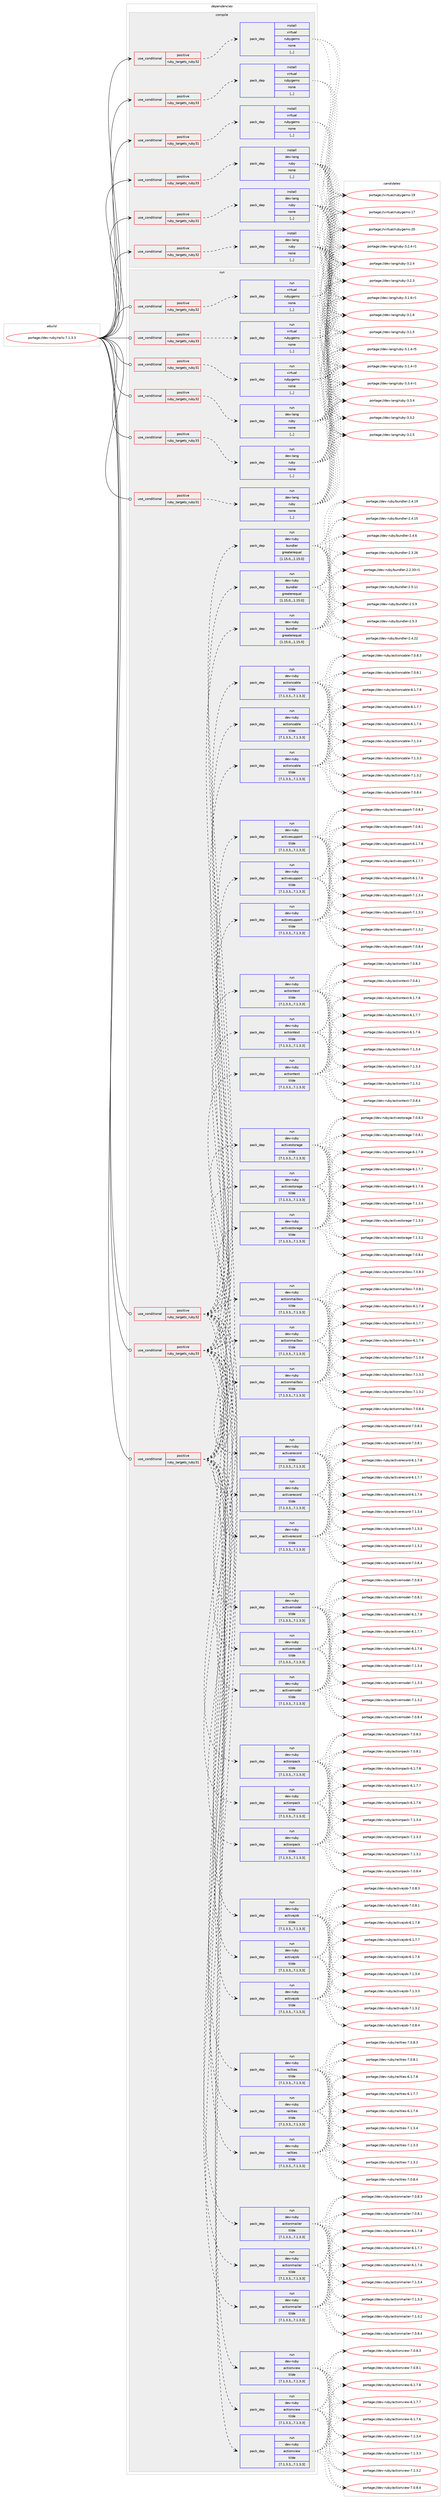 digraph prolog {

# *************
# Graph options
# *************

newrank=true;
concentrate=true;
compound=true;
graph [rankdir=LR,fontname=Helvetica,fontsize=10,ranksep=1.5];#, ranksep=2.5, nodesep=0.2];
edge  [arrowhead=vee];
node  [fontname=Helvetica,fontsize=10];

# **********
# The ebuild
# **********

subgraph cluster_leftcol {
color=gray;
label=<<i>ebuild</i>>;
id [label="portage://dev-ruby/rails-7.1.3.3", color=red, width=4, href="../dev-ruby/rails-7.1.3.3.svg"];
}

# ****************
# The dependencies
# ****************

subgraph cluster_midcol {
color=gray;
label=<<i>dependencies</i>>;
subgraph cluster_compile {
fillcolor="#eeeeee";
style=filled;
label=<<i>compile</i>>;
subgraph cond53374 {
dependency195967 [label=<<TABLE BORDER="0" CELLBORDER="1" CELLSPACING="0" CELLPADDING="4"><TR><TD ROWSPAN="3" CELLPADDING="10">use_conditional</TD></TR><TR><TD>positive</TD></TR><TR><TD>ruby_targets_ruby31</TD></TR></TABLE>>, shape=none, color=red];
subgraph pack141241 {
dependency195968 [label=<<TABLE BORDER="0" CELLBORDER="1" CELLSPACING="0" CELLPADDING="4" WIDTH="220"><TR><TD ROWSPAN="6" CELLPADDING="30">pack_dep</TD></TR><TR><TD WIDTH="110">install</TD></TR><TR><TD>dev-lang</TD></TR><TR><TD>ruby</TD></TR><TR><TD>none</TD></TR><TR><TD>[,,]</TD></TR></TABLE>>, shape=none, color=blue];
}
dependency195967:e -> dependency195968:w [weight=20,style="dashed",arrowhead="vee"];
}
id:e -> dependency195967:w [weight=20,style="solid",arrowhead="vee"];
subgraph cond53375 {
dependency195969 [label=<<TABLE BORDER="0" CELLBORDER="1" CELLSPACING="0" CELLPADDING="4"><TR><TD ROWSPAN="3" CELLPADDING="10">use_conditional</TD></TR><TR><TD>positive</TD></TR><TR><TD>ruby_targets_ruby31</TD></TR></TABLE>>, shape=none, color=red];
subgraph pack141242 {
dependency195970 [label=<<TABLE BORDER="0" CELLBORDER="1" CELLSPACING="0" CELLPADDING="4" WIDTH="220"><TR><TD ROWSPAN="6" CELLPADDING="30">pack_dep</TD></TR><TR><TD WIDTH="110">install</TD></TR><TR><TD>virtual</TD></TR><TR><TD>rubygems</TD></TR><TR><TD>none</TD></TR><TR><TD>[,,]</TD></TR></TABLE>>, shape=none, color=blue];
}
dependency195969:e -> dependency195970:w [weight=20,style="dashed",arrowhead="vee"];
}
id:e -> dependency195969:w [weight=20,style="solid",arrowhead="vee"];
subgraph cond53376 {
dependency195971 [label=<<TABLE BORDER="0" CELLBORDER="1" CELLSPACING="0" CELLPADDING="4"><TR><TD ROWSPAN="3" CELLPADDING="10">use_conditional</TD></TR><TR><TD>positive</TD></TR><TR><TD>ruby_targets_ruby32</TD></TR></TABLE>>, shape=none, color=red];
subgraph pack141243 {
dependency195972 [label=<<TABLE BORDER="0" CELLBORDER="1" CELLSPACING="0" CELLPADDING="4" WIDTH="220"><TR><TD ROWSPAN="6" CELLPADDING="30">pack_dep</TD></TR><TR><TD WIDTH="110">install</TD></TR><TR><TD>dev-lang</TD></TR><TR><TD>ruby</TD></TR><TR><TD>none</TD></TR><TR><TD>[,,]</TD></TR></TABLE>>, shape=none, color=blue];
}
dependency195971:e -> dependency195972:w [weight=20,style="dashed",arrowhead="vee"];
}
id:e -> dependency195971:w [weight=20,style="solid",arrowhead="vee"];
subgraph cond53377 {
dependency195973 [label=<<TABLE BORDER="0" CELLBORDER="1" CELLSPACING="0" CELLPADDING="4"><TR><TD ROWSPAN="3" CELLPADDING="10">use_conditional</TD></TR><TR><TD>positive</TD></TR><TR><TD>ruby_targets_ruby32</TD></TR></TABLE>>, shape=none, color=red];
subgraph pack141244 {
dependency195974 [label=<<TABLE BORDER="0" CELLBORDER="1" CELLSPACING="0" CELLPADDING="4" WIDTH="220"><TR><TD ROWSPAN="6" CELLPADDING="30">pack_dep</TD></TR><TR><TD WIDTH="110">install</TD></TR><TR><TD>virtual</TD></TR><TR><TD>rubygems</TD></TR><TR><TD>none</TD></TR><TR><TD>[,,]</TD></TR></TABLE>>, shape=none, color=blue];
}
dependency195973:e -> dependency195974:w [weight=20,style="dashed",arrowhead="vee"];
}
id:e -> dependency195973:w [weight=20,style="solid",arrowhead="vee"];
subgraph cond53378 {
dependency195975 [label=<<TABLE BORDER="0" CELLBORDER="1" CELLSPACING="0" CELLPADDING="4"><TR><TD ROWSPAN="3" CELLPADDING="10">use_conditional</TD></TR><TR><TD>positive</TD></TR><TR><TD>ruby_targets_ruby33</TD></TR></TABLE>>, shape=none, color=red];
subgraph pack141245 {
dependency195976 [label=<<TABLE BORDER="0" CELLBORDER="1" CELLSPACING="0" CELLPADDING="4" WIDTH="220"><TR><TD ROWSPAN="6" CELLPADDING="30">pack_dep</TD></TR><TR><TD WIDTH="110">install</TD></TR><TR><TD>dev-lang</TD></TR><TR><TD>ruby</TD></TR><TR><TD>none</TD></TR><TR><TD>[,,]</TD></TR></TABLE>>, shape=none, color=blue];
}
dependency195975:e -> dependency195976:w [weight=20,style="dashed",arrowhead="vee"];
}
id:e -> dependency195975:w [weight=20,style="solid",arrowhead="vee"];
subgraph cond53379 {
dependency195977 [label=<<TABLE BORDER="0" CELLBORDER="1" CELLSPACING="0" CELLPADDING="4"><TR><TD ROWSPAN="3" CELLPADDING="10">use_conditional</TD></TR><TR><TD>positive</TD></TR><TR><TD>ruby_targets_ruby33</TD></TR></TABLE>>, shape=none, color=red];
subgraph pack141246 {
dependency195978 [label=<<TABLE BORDER="0" CELLBORDER="1" CELLSPACING="0" CELLPADDING="4" WIDTH="220"><TR><TD ROWSPAN="6" CELLPADDING="30">pack_dep</TD></TR><TR><TD WIDTH="110">install</TD></TR><TR><TD>virtual</TD></TR><TR><TD>rubygems</TD></TR><TR><TD>none</TD></TR><TR><TD>[,,]</TD></TR></TABLE>>, shape=none, color=blue];
}
dependency195977:e -> dependency195978:w [weight=20,style="dashed",arrowhead="vee"];
}
id:e -> dependency195977:w [weight=20,style="solid",arrowhead="vee"];
}
subgraph cluster_compileandrun {
fillcolor="#eeeeee";
style=filled;
label=<<i>compile and run</i>>;
}
subgraph cluster_run {
fillcolor="#eeeeee";
style=filled;
label=<<i>run</i>>;
subgraph cond53380 {
dependency195979 [label=<<TABLE BORDER="0" CELLBORDER="1" CELLSPACING="0" CELLPADDING="4"><TR><TD ROWSPAN="3" CELLPADDING="10">use_conditional</TD></TR><TR><TD>positive</TD></TR><TR><TD>ruby_targets_ruby31</TD></TR></TABLE>>, shape=none, color=red];
subgraph pack141247 {
dependency195980 [label=<<TABLE BORDER="0" CELLBORDER="1" CELLSPACING="0" CELLPADDING="4" WIDTH="220"><TR><TD ROWSPAN="6" CELLPADDING="30">pack_dep</TD></TR><TR><TD WIDTH="110">run</TD></TR><TR><TD>dev-lang</TD></TR><TR><TD>ruby</TD></TR><TR><TD>none</TD></TR><TR><TD>[,,]</TD></TR></TABLE>>, shape=none, color=blue];
}
dependency195979:e -> dependency195980:w [weight=20,style="dashed",arrowhead="vee"];
}
id:e -> dependency195979:w [weight=20,style="solid",arrowhead="odot"];
subgraph cond53381 {
dependency195981 [label=<<TABLE BORDER="0" CELLBORDER="1" CELLSPACING="0" CELLPADDING="4"><TR><TD ROWSPAN="3" CELLPADDING="10">use_conditional</TD></TR><TR><TD>positive</TD></TR><TR><TD>ruby_targets_ruby31</TD></TR></TABLE>>, shape=none, color=red];
subgraph pack141248 {
dependency195982 [label=<<TABLE BORDER="0" CELLBORDER="1" CELLSPACING="0" CELLPADDING="4" WIDTH="220"><TR><TD ROWSPAN="6" CELLPADDING="30">pack_dep</TD></TR><TR><TD WIDTH="110">run</TD></TR><TR><TD>dev-ruby</TD></TR><TR><TD>actioncable</TD></TR><TR><TD>tilde</TD></TR><TR><TD>[7.1.3.3,,,7.1.3.3]</TD></TR></TABLE>>, shape=none, color=blue];
}
dependency195981:e -> dependency195982:w [weight=20,style="dashed",arrowhead="vee"];
subgraph pack141249 {
dependency195983 [label=<<TABLE BORDER="0" CELLBORDER="1" CELLSPACING="0" CELLPADDING="4" WIDTH="220"><TR><TD ROWSPAN="6" CELLPADDING="30">pack_dep</TD></TR><TR><TD WIDTH="110">run</TD></TR><TR><TD>dev-ruby</TD></TR><TR><TD>actionmailbox</TD></TR><TR><TD>tilde</TD></TR><TR><TD>[7.1.3.3,,,7.1.3.3]</TD></TR></TABLE>>, shape=none, color=blue];
}
dependency195981:e -> dependency195983:w [weight=20,style="dashed",arrowhead="vee"];
subgraph pack141250 {
dependency195984 [label=<<TABLE BORDER="0" CELLBORDER="1" CELLSPACING="0" CELLPADDING="4" WIDTH="220"><TR><TD ROWSPAN="6" CELLPADDING="30">pack_dep</TD></TR><TR><TD WIDTH="110">run</TD></TR><TR><TD>dev-ruby</TD></TR><TR><TD>actionmailer</TD></TR><TR><TD>tilde</TD></TR><TR><TD>[7.1.3.3,,,7.1.3.3]</TD></TR></TABLE>>, shape=none, color=blue];
}
dependency195981:e -> dependency195984:w [weight=20,style="dashed",arrowhead="vee"];
subgraph pack141251 {
dependency195985 [label=<<TABLE BORDER="0" CELLBORDER="1" CELLSPACING="0" CELLPADDING="4" WIDTH="220"><TR><TD ROWSPAN="6" CELLPADDING="30">pack_dep</TD></TR><TR><TD WIDTH="110">run</TD></TR><TR><TD>dev-ruby</TD></TR><TR><TD>actionpack</TD></TR><TR><TD>tilde</TD></TR><TR><TD>[7.1.3.3,,,7.1.3.3]</TD></TR></TABLE>>, shape=none, color=blue];
}
dependency195981:e -> dependency195985:w [weight=20,style="dashed",arrowhead="vee"];
subgraph pack141252 {
dependency195986 [label=<<TABLE BORDER="0" CELLBORDER="1" CELLSPACING="0" CELLPADDING="4" WIDTH="220"><TR><TD ROWSPAN="6" CELLPADDING="30">pack_dep</TD></TR><TR><TD WIDTH="110">run</TD></TR><TR><TD>dev-ruby</TD></TR><TR><TD>actiontext</TD></TR><TR><TD>tilde</TD></TR><TR><TD>[7.1.3.3,,,7.1.3.3]</TD></TR></TABLE>>, shape=none, color=blue];
}
dependency195981:e -> dependency195986:w [weight=20,style="dashed",arrowhead="vee"];
subgraph pack141253 {
dependency195987 [label=<<TABLE BORDER="0" CELLBORDER="1" CELLSPACING="0" CELLPADDING="4" WIDTH="220"><TR><TD ROWSPAN="6" CELLPADDING="30">pack_dep</TD></TR><TR><TD WIDTH="110">run</TD></TR><TR><TD>dev-ruby</TD></TR><TR><TD>actionview</TD></TR><TR><TD>tilde</TD></TR><TR><TD>[7.1.3.3,,,7.1.3.3]</TD></TR></TABLE>>, shape=none, color=blue];
}
dependency195981:e -> dependency195987:w [weight=20,style="dashed",arrowhead="vee"];
subgraph pack141254 {
dependency195988 [label=<<TABLE BORDER="0" CELLBORDER="1" CELLSPACING="0" CELLPADDING="4" WIDTH="220"><TR><TD ROWSPAN="6" CELLPADDING="30">pack_dep</TD></TR><TR><TD WIDTH="110">run</TD></TR><TR><TD>dev-ruby</TD></TR><TR><TD>activejob</TD></TR><TR><TD>tilde</TD></TR><TR><TD>[7.1.3.3,,,7.1.3.3]</TD></TR></TABLE>>, shape=none, color=blue];
}
dependency195981:e -> dependency195988:w [weight=20,style="dashed",arrowhead="vee"];
subgraph pack141255 {
dependency195989 [label=<<TABLE BORDER="0" CELLBORDER="1" CELLSPACING="0" CELLPADDING="4" WIDTH="220"><TR><TD ROWSPAN="6" CELLPADDING="30">pack_dep</TD></TR><TR><TD WIDTH="110">run</TD></TR><TR><TD>dev-ruby</TD></TR><TR><TD>activemodel</TD></TR><TR><TD>tilde</TD></TR><TR><TD>[7.1.3.3,,,7.1.3.3]</TD></TR></TABLE>>, shape=none, color=blue];
}
dependency195981:e -> dependency195989:w [weight=20,style="dashed",arrowhead="vee"];
subgraph pack141256 {
dependency195990 [label=<<TABLE BORDER="0" CELLBORDER="1" CELLSPACING="0" CELLPADDING="4" WIDTH="220"><TR><TD ROWSPAN="6" CELLPADDING="30">pack_dep</TD></TR><TR><TD WIDTH="110">run</TD></TR><TR><TD>dev-ruby</TD></TR><TR><TD>activerecord</TD></TR><TR><TD>tilde</TD></TR><TR><TD>[7.1.3.3,,,7.1.3.3]</TD></TR></TABLE>>, shape=none, color=blue];
}
dependency195981:e -> dependency195990:w [weight=20,style="dashed",arrowhead="vee"];
subgraph pack141257 {
dependency195991 [label=<<TABLE BORDER="0" CELLBORDER="1" CELLSPACING="0" CELLPADDING="4" WIDTH="220"><TR><TD ROWSPAN="6" CELLPADDING="30">pack_dep</TD></TR><TR><TD WIDTH="110">run</TD></TR><TR><TD>dev-ruby</TD></TR><TR><TD>activestorage</TD></TR><TR><TD>tilde</TD></TR><TR><TD>[7.1.3.3,,,7.1.3.3]</TD></TR></TABLE>>, shape=none, color=blue];
}
dependency195981:e -> dependency195991:w [weight=20,style="dashed",arrowhead="vee"];
subgraph pack141258 {
dependency195992 [label=<<TABLE BORDER="0" CELLBORDER="1" CELLSPACING="0" CELLPADDING="4" WIDTH="220"><TR><TD ROWSPAN="6" CELLPADDING="30">pack_dep</TD></TR><TR><TD WIDTH="110">run</TD></TR><TR><TD>dev-ruby</TD></TR><TR><TD>activesupport</TD></TR><TR><TD>tilde</TD></TR><TR><TD>[7.1.3.3,,,7.1.3.3]</TD></TR></TABLE>>, shape=none, color=blue];
}
dependency195981:e -> dependency195992:w [weight=20,style="dashed",arrowhead="vee"];
subgraph pack141259 {
dependency195993 [label=<<TABLE BORDER="0" CELLBORDER="1" CELLSPACING="0" CELLPADDING="4" WIDTH="220"><TR><TD ROWSPAN="6" CELLPADDING="30">pack_dep</TD></TR><TR><TD WIDTH="110">run</TD></TR><TR><TD>dev-ruby</TD></TR><TR><TD>bundler</TD></TR><TR><TD>greaterequal</TD></TR><TR><TD>[1.15.0,,,1.15.0]</TD></TR></TABLE>>, shape=none, color=blue];
}
dependency195981:e -> dependency195993:w [weight=20,style="dashed",arrowhead="vee"];
subgraph pack141260 {
dependency195994 [label=<<TABLE BORDER="0" CELLBORDER="1" CELLSPACING="0" CELLPADDING="4" WIDTH="220"><TR><TD ROWSPAN="6" CELLPADDING="30">pack_dep</TD></TR><TR><TD WIDTH="110">run</TD></TR><TR><TD>dev-ruby</TD></TR><TR><TD>railties</TD></TR><TR><TD>tilde</TD></TR><TR><TD>[7.1.3.3,,,7.1.3.3]</TD></TR></TABLE>>, shape=none, color=blue];
}
dependency195981:e -> dependency195994:w [weight=20,style="dashed",arrowhead="vee"];
}
id:e -> dependency195981:w [weight=20,style="solid",arrowhead="odot"];
subgraph cond53382 {
dependency195995 [label=<<TABLE BORDER="0" CELLBORDER="1" CELLSPACING="0" CELLPADDING="4"><TR><TD ROWSPAN="3" CELLPADDING="10">use_conditional</TD></TR><TR><TD>positive</TD></TR><TR><TD>ruby_targets_ruby31</TD></TR></TABLE>>, shape=none, color=red];
subgraph pack141261 {
dependency195996 [label=<<TABLE BORDER="0" CELLBORDER="1" CELLSPACING="0" CELLPADDING="4" WIDTH="220"><TR><TD ROWSPAN="6" CELLPADDING="30">pack_dep</TD></TR><TR><TD WIDTH="110">run</TD></TR><TR><TD>virtual</TD></TR><TR><TD>rubygems</TD></TR><TR><TD>none</TD></TR><TR><TD>[,,]</TD></TR></TABLE>>, shape=none, color=blue];
}
dependency195995:e -> dependency195996:w [weight=20,style="dashed",arrowhead="vee"];
}
id:e -> dependency195995:w [weight=20,style="solid",arrowhead="odot"];
subgraph cond53383 {
dependency195997 [label=<<TABLE BORDER="0" CELLBORDER="1" CELLSPACING="0" CELLPADDING="4"><TR><TD ROWSPAN="3" CELLPADDING="10">use_conditional</TD></TR><TR><TD>positive</TD></TR><TR><TD>ruby_targets_ruby32</TD></TR></TABLE>>, shape=none, color=red];
subgraph pack141262 {
dependency195998 [label=<<TABLE BORDER="0" CELLBORDER="1" CELLSPACING="0" CELLPADDING="4" WIDTH="220"><TR><TD ROWSPAN="6" CELLPADDING="30">pack_dep</TD></TR><TR><TD WIDTH="110">run</TD></TR><TR><TD>dev-lang</TD></TR><TR><TD>ruby</TD></TR><TR><TD>none</TD></TR><TR><TD>[,,]</TD></TR></TABLE>>, shape=none, color=blue];
}
dependency195997:e -> dependency195998:w [weight=20,style="dashed",arrowhead="vee"];
}
id:e -> dependency195997:w [weight=20,style="solid",arrowhead="odot"];
subgraph cond53384 {
dependency195999 [label=<<TABLE BORDER="0" CELLBORDER="1" CELLSPACING="0" CELLPADDING="4"><TR><TD ROWSPAN="3" CELLPADDING="10">use_conditional</TD></TR><TR><TD>positive</TD></TR><TR><TD>ruby_targets_ruby32</TD></TR></TABLE>>, shape=none, color=red];
subgraph pack141263 {
dependency196000 [label=<<TABLE BORDER="0" CELLBORDER="1" CELLSPACING="0" CELLPADDING="4" WIDTH="220"><TR><TD ROWSPAN="6" CELLPADDING="30">pack_dep</TD></TR><TR><TD WIDTH="110">run</TD></TR><TR><TD>dev-ruby</TD></TR><TR><TD>actioncable</TD></TR><TR><TD>tilde</TD></TR><TR><TD>[7.1.3.3,,,7.1.3.3]</TD></TR></TABLE>>, shape=none, color=blue];
}
dependency195999:e -> dependency196000:w [weight=20,style="dashed",arrowhead="vee"];
subgraph pack141264 {
dependency196001 [label=<<TABLE BORDER="0" CELLBORDER="1" CELLSPACING="0" CELLPADDING="4" WIDTH="220"><TR><TD ROWSPAN="6" CELLPADDING="30">pack_dep</TD></TR><TR><TD WIDTH="110">run</TD></TR><TR><TD>dev-ruby</TD></TR><TR><TD>actionmailbox</TD></TR><TR><TD>tilde</TD></TR><TR><TD>[7.1.3.3,,,7.1.3.3]</TD></TR></TABLE>>, shape=none, color=blue];
}
dependency195999:e -> dependency196001:w [weight=20,style="dashed",arrowhead="vee"];
subgraph pack141265 {
dependency196002 [label=<<TABLE BORDER="0" CELLBORDER="1" CELLSPACING="0" CELLPADDING="4" WIDTH="220"><TR><TD ROWSPAN="6" CELLPADDING="30">pack_dep</TD></TR><TR><TD WIDTH="110">run</TD></TR><TR><TD>dev-ruby</TD></TR><TR><TD>actionmailer</TD></TR><TR><TD>tilde</TD></TR><TR><TD>[7.1.3.3,,,7.1.3.3]</TD></TR></TABLE>>, shape=none, color=blue];
}
dependency195999:e -> dependency196002:w [weight=20,style="dashed",arrowhead="vee"];
subgraph pack141266 {
dependency196003 [label=<<TABLE BORDER="0" CELLBORDER="1" CELLSPACING="0" CELLPADDING="4" WIDTH="220"><TR><TD ROWSPAN="6" CELLPADDING="30">pack_dep</TD></TR><TR><TD WIDTH="110">run</TD></TR><TR><TD>dev-ruby</TD></TR><TR><TD>actionpack</TD></TR><TR><TD>tilde</TD></TR><TR><TD>[7.1.3.3,,,7.1.3.3]</TD></TR></TABLE>>, shape=none, color=blue];
}
dependency195999:e -> dependency196003:w [weight=20,style="dashed",arrowhead="vee"];
subgraph pack141267 {
dependency196004 [label=<<TABLE BORDER="0" CELLBORDER="1" CELLSPACING="0" CELLPADDING="4" WIDTH="220"><TR><TD ROWSPAN="6" CELLPADDING="30">pack_dep</TD></TR><TR><TD WIDTH="110">run</TD></TR><TR><TD>dev-ruby</TD></TR><TR><TD>actiontext</TD></TR><TR><TD>tilde</TD></TR><TR><TD>[7.1.3.3,,,7.1.3.3]</TD></TR></TABLE>>, shape=none, color=blue];
}
dependency195999:e -> dependency196004:w [weight=20,style="dashed",arrowhead="vee"];
subgraph pack141268 {
dependency196005 [label=<<TABLE BORDER="0" CELLBORDER="1" CELLSPACING="0" CELLPADDING="4" WIDTH="220"><TR><TD ROWSPAN="6" CELLPADDING="30">pack_dep</TD></TR><TR><TD WIDTH="110">run</TD></TR><TR><TD>dev-ruby</TD></TR><TR><TD>actionview</TD></TR><TR><TD>tilde</TD></TR><TR><TD>[7.1.3.3,,,7.1.3.3]</TD></TR></TABLE>>, shape=none, color=blue];
}
dependency195999:e -> dependency196005:w [weight=20,style="dashed",arrowhead="vee"];
subgraph pack141269 {
dependency196006 [label=<<TABLE BORDER="0" CELLBORDER="1" CELLSPACING="0" CELLPADDING="4" WIDTH="220"><TR><TD ROWSPAN="6" CELLPADDING="30">pack_dep</TD></TR><TR><TD WIDTH="110">run</TD></TR><TR><TD>dev-ruby</TD></TR><TR><TD>activejob</TD></TR><TR><TD>tilde</TD></TR><TR><TD>[7.1.3.3,,,7.1.3.3]</TD></TR></TABLE>>, shape=none, color=blue];
}
dependency195999:e -> dependency196006:w [weight=20,style="dashed",arrowhead="vee"];
subgraph pack141270 {
dependency196007 [label=<<TABLE BORDER="0" CELLBORDER="1" CELLSPACING="0" CELLPADDING="4" WIDTH="220"><TR><TD ROWSPAN="6" CELLPADDING="30">pack_dep</TD></TR><TR><TD WIDTH="110">run</TD></TR><TR><TD>dev-ruby</TD></TR><TR><TD>activemodel</TD></TR><TR><TD>tilde</TD></TR><TR><TD>[7.1.3.3,,,7.1.3.3]</TD></TR></TABLE>>, shape=none, color=blue];
}
dependency195999:e -> dependency196007:w [weight=20,style="dashed",arrowhead="vee"];
subgraph pack141271 {
dependency196008 [label=<<TABLE BORDER="0" CELLBORDER="1" CELLSPACING="0" CELLPADDING="4" WIDTH="220"><TR><TD ROWSPAN="6" CELLPADDING="30">pack_dep</TD></TR><TR><TD WIDTH="110">run</TD></TR><TR><TD>dev-ruby</TD></TR><TR><TD>activerecord</TD></TR><TR><TD>tilde</TD></TR><TR><TD>[7.1.3.3,,,7.1.3.3]</TD></TR></TABLE>>, shape=none, color=blue];
}
dependency195999:e -> dependency196008:w [weight=20,style="dashed",arrowhead="vee"];
subgraph pack141272 {
dependency196009 [label=<<TABLE BORDER="0" CELLBORDER="1" CELLSPACING="0" CELLPADDING="4" WIDTH="220"><TR><TD ROWSPAN="6" CELLPADDING="30">pack_dep</TD></TR><TR><TD WIDTH="110">run</TD></TR><TR><TD>dev-ruby</TD></TR><TR><TD>activestorage</TD></TR><TR><TD>tilde</TD></TR><TR><TD>[7.1.3.3,,,7.1.3.3]</TD></TR></TABLE>>, shape=none, color=blue];
}
dependency195999:e -> dependency196009:w [weight=20,style="dashed",arrowhead="vee"];
subgraph pack141273 {
dependency196010 [label=<<TABLE BORDER="0" CELLBORDER="1" CELLSPACING="0" CELLPADDING="4" WIDTH="220"><TR><TD ROWSPAN="6" CELLPADDING="30">pack_dep</TD></TR><TR><TD WIDTH="110">run</TD></TR><TR><TD>dev-ruby</TD></TR><TR><TD>activesupport</TD></TR><TR><TD>tilde</TD></TR><TR><TD>[7.1.3.3,,,7.1.3.3]</TD></TR></TABLE>>, shape=none, color=blue];
}
dependency195999:e -> dependency196010:w [weight=20,style="dashed",arrowhead="vee"];
subgraph pack141274 {
dependency196011 [label=<<TABLE BORDER="0" CELLBORDER="1" CELLSPACING="0" CELLPADDING="4" WIDTH="220"><TR><TD ROWSPAN="6" CELLPADDING="30">pack_dep</TD></TR><TR><TD WIDTH="110">run</TD></TR><TR><TD>dev-ruby</TD></TR><TR><TD>bundler</TD></TR><TR><TD>greaterequal</TD></TR><TR><TD>[1.15.0,,,1.15.0]</TD></TR></TABLE>>, shape=none, color=blue];
}
dependency195999:e -> dependency196011:w [weight=20,style="dashed",arrowhead="vee"];
subgraph pack141275 {
dependency196012 [label=<<TABLE BORDER="0" CELLBORDER="1" CELLSPACING="0" CELLPADDING="4" WIDTH="220"><TR><TD ROWSPAN="6" CELLPADDING="30">pack_dep</TD></TR><TR><TD WIDTH="110">run</TD></TR><TR><TD>dev-ruby</TD></TR><TR><TD>railties</TD></TR><TR><TD>tilde</TD></TR><TR><TD>[7.1.3.3,,,7.1.3.3]</TD></TR></TABLE>>, shape=none, color=blue];
}
dependency195999:e -> dependency196012:w [weight=20,style="dashed",arrowhead="vee"];
}
id:e -> dependency195999:w [weight=20,style="solid",arrowhead="odot"];
subgraph cond53385 {
dependency196013 [label=<<TABLE BORDER="0" CELLBORDER="1" CELLSPACING="0" CELLPADDING="4"><TR><TD ROWSPAN="3" CELLPADDING="10">use_conditional</TD></TR><TR><TD>positive</TD></TR><TR><TD>ruby_targets_ruby32</TD></TR></TABLE>>, shape=none, color=red];
subgraph pack141276 {
dependency196014 [label=<<TABLE BORDER="0" CELLBORDER="1" CELLSPACING="0" CELLPADDING="4" WIDTH="220"><TR><TD ROWSPAN="6" CELLPADDING="30">pack_dep</TD></TR><TR><TD WIDTH="110">run</TD></TR><TR><TD>virtual</TD></TR><TR><TD>rubygems</TD></TR><TR><TD>none</TD></TR><TR><TD>[,,]</TD></TR></TABLE>>, shape=none, color=blue];
}
dependency196013:e -> dependency196014:w [weight=20,style="dashed",arrowhead="vee"];
}
id:e -> dependency196013:w [weight=20,style="solid",arrowhead="odot"];
subgraph cond53386 {
dependency196015 [label=<<TABLE BORDER="0" CELLBORDER="1" CELLSPACING="0" CELLPADDING="4"><TR><TD ROWSPAN="3" CELLPADDING="10">use_conditional</TD></TR><TR><TD>positive</TD></TR><TR><TD>ruby_targets_ruby33</TD></TR></TABLE>>, shape=none, color=red];
subgraph pack141277 {
dependency196016 [label=<<TABLE BORDER="0" CELLBORDER="1" CELLSPACING="0" CELLPADDING="4" WIDTH="220"><TR><TD ROWSPAN="6" CELLPADDING="30">pack_dep</TD></TR><TR><TD WIDTH="110">run</TD></TR><TR><TD>dev-lang</TD></TR><TR><TD>ruby</TD></TR><TR><TD>none</TD></TR><TR><TD>[,,]</TD></TR></TABLE>>, shape=none, color=blue];
}
dependency196015:e -> dependency196016:w [weight=20,style="dashed",arrowhead="vee"];
}
id:e -> dependency196015:w [weight=20,style="solid",arrowhead="odot"];
subgraph cond53387 {
dependency196017 [label=<<TABLE BORDER="0" CELLBORDER="1" CELLSPACING="0" CELLPADDING="4"><TR><TD ROWSPAN="3" CELLPADDING="10">use_conditional</TD></TR><TR><TD>positive</TD></TR><TR><TD>ruby_targets_ruby33</TD></TR></TABLE>>, shape=none, color=red];
subgraph pack141278 {
dependency196018 [label=<<TABLE BORDER="0" CELLBORDER="1" CELLSPACING="0" CELLPADDING="4" WIDTH="220"><TR><TD ROWSPAN="6" CELLPADDING="30">pack_dep</TD></TR><TR><TD WIDTH="110">run</TD></TR><TR><TD>dev-ruby</TD></TR><TR><TD>actioncable</TD></TR><TR><TD>tilde</TD></TR><TR><TD>[7.1.3.3,,,7.1.3.3]</TD></TR></TABLE>>, shape=none, color=blue];
}
dependency196017:e -> dependency196018:w [weight=20,style="dashed",arrowhead="vee"];
subgraph pack141279 {
dependency196019 [label=<<TABLE BORDER="0" CELLBORDER="1" CELLSPACING="0" CELLPADDING="4" WIDTH="220"><TR><TD ROWSPAN="6" CELLPADDING="30">pack_dep</TD></TR><TR><TD WIDTH="110">run</TD></TR><TR><TD>dev-ruby</TD></TR><TR><TD>actionmailbox</TD></TR><TR><TD>tilde</TD></TR><TR><TD>[7.1.3.3,,,7.1.3.3]</TD></TR></TABLE>>, shape=none, color=blue];
}
dependency196017:e -> dependency196019:w [weight=20,style="dashed",arrowhead="vee"];
subgraph pack141280 {
dependency196020 [label=<<TABLE BORDER="0" CELLBORDER="1" CELLSPACING="0" CELLPADDING="4" WIDTH="220"><TR><TD ROWSPAN="6" CELLPADDING="30">pack_dep</TD></TR><TR><TD WIDTH="110">run</TD></TR><TR><TD>dev-ruby</TD></TR><TR><TD>actionmailer</TD></TR><TR><TD>tilde</TD></TR><TR><TD>[7.1.3.3,,,7.1.3.3]</TD></TR></TABLE>>, shape=none, color=blue];
}
dependency196017:e -> dependency196020:w [weight=20,style="dashed",arrowhead="vee"];
subgraph pack141281 {
dependency196021 [label=<<TABLE BORDER="0" CELLBORDER="1" CELLSPACING="0" CELLPADDING="4" WIDTH="220"><TR><TD ROWSPAN="6" CELLPADDING="30">pack_dep</TD></TR><TR><TD WIDTH="110">run</TD></TR><TR><TD>dev-ruby</TD></TR><TR><TD>actionpack</TD></TR><TR><TD>tilde</TD></TR><TR><TD>[7.1.3.3,,,7.1.3.3]</TD></TR></TABLE>>, shape=none, color=blue];
}
dependency196017:e -> dependency196021:w [weight=20,style="dashed",arrowhead="vee"];
subgraph pack141282 {
dependency196022 [label=<<TABLE BORDER="0" CELLBORDER="1" CELLSPACING="0" CELLPADDING="4" WIDTH="220"><TR><TD ROWSPAN="6" CELLPADDING="30">pack_dep</TD></TR><TR><TD WIDTH="110">run</TD></TR><TR><TD>dev-ruby</TD></TR><TR><TD>actiontext</TD></TR><TR><TD>tilde</TD></TR><TR><TD>[7.1.3.3,,,7.1.3.3]</TD></TR></TABLE>>, shape=none, color=blue];
}
dependency196017:e -> dependency196022:w [weight=20,style="dashed",arrowhead="vee"];
subgraph pack141283 {
dependency196023 [label=<<TABLE BORDER="0" CELLBORDER="1" CELLSPACING="0" CELLPADDING="4" WIDTH="220"><TR><TD ROWSPAN="6" CELLPADDING="30">pack_dep</TD></TR><TR><TD WIDTH="110">run</TD></TR><TR><TD>dev-ruby</TD></TR><TR><TD>actionview</TD></TR><TR><TD>tilde</TD></TR><TR><TD>[7.1.3.3,,,7.1.3.3]</TD></TR></TABLE>>, shape=none, color=blue];
}
dependency196017:e -> dependency196023:w [weight=20,style="dashed",arrowhead="vee"];
subgraph pack141284 {
dependency196024 [label=<<TABLE BORDER="0" CELLBORDER="1" CELLSPACING="0" CELLPADDING="4" WIDTH="220"><TR><TD ROWSPAN="6" CELLPADDING="30">pack_dep</TD></TR><TR><TD WIDTH="110">run</TD></TR><TR><TD>dev-ruby</TD></TR><TR><TD>activejob</TD></TR><TR><TD>tilde</TD></TR><TR><TD>[7.1.3.3,,,7.1.3.3]</TD></TR></TABLE>>, shape=none, color=blue];
}
dependency196017:e -> dependency196024:w [weight=20,style="dashed",arrowhead="vee"];
subgraph pack141285 {
dependency196025 [label=<<TABLE BORDER="0" CELLBORDER="1" CELLSPACING="0" CELLPADDING="4" WIDTH="220"><TR><TD ROWSPAN="6" CELLPADDING="30">pack_dep</TD></TR><TR><TD WIDTH="110">run</TD></TR><TR><TD>dev-ruby</TD></TR><TR><TD>activemodel</TD></TR><TR><TD>tilde</TD></TR><TR><TD>[7.1.3.3,,,7.1.3.3]</TD></TR></TABLE>>, shape=none, color=blue];
}
dependency196017:e -> dependency196025:w [weight=20,style="dashed",arrowhead="vee"];
subgraph pack141286 {
dependency196026 [label=<<TABLE BORDER="0" CELLBORDER="1" CELLSPACING="0" CELLPADDING="4" WIDTH="220"><TR><TD ROWSPAN="6" CELLPADDING="30">pack_dep</TD></TR><TR><TD WIDTH="110">run</TD></TR><TR><TD>dev-ruby</TD></TR><TR><TD>activerecord</TD></TR><TR><TD>tilde</TD></TR><TR><TD>[7.1.3.3,,,7.1.3.3]</TD></TR></TABLE>>, shape=none, color=blue];
}
dependency196017:e -> dependency196026:w [weight=20,style="dashed",arrowhead="vee"];
subgraph pack141287 {
dependency196027 [label=<<TABLE BORDER="0" CELLBORDER="1" CELLSPACING="0" CELLPADDING="4" WIDTH="220"><TR><TD ROWSPAN="6" CELLPADDING="30">pack_dep</TD></TR><TR><TD WIDTH="110">run</TD></TR><TR><TD>dev-ruby</TD></TR><TR><TD>activestorage</TD></TR><TR><TD>tilde</TD></TR><TR><TD>[7.1.3.3,,,7.1.3.3]</TD></TR></TABLE>>, shape=none, color=blue];
}
dependency196017:e -> dependency196027:w [weight=20,style="dashed",arrowhead="vee"];
subgraph pack141288 {
dependency196028 [label=<<TABLE BORDER="0" CELLBORDER="1" CELLSPACING="0" CELLPADDING="4" WIDTH="220"><TR><TD ROWSPAN="6" CELLPADDING="30">pack_dep</TD></TR><TR><TD WIDTH="110">run</TD></TR><TR><TD>dev-ruby</TD></TR><TR><TD>activesupport</TD></TR><TR><TD>tilde</TD></TR><TR><TD>[7.1.3.3,,,7.1.3.3]</TD></TR></TABLE>>, shape=none, color=blue];
}
dependency196017:e -> dependency196028:w [weight=20,style="dashed",arrowhead="vee"];
subgraph pack141289 {
dependency196029 [label=<<TABLE BORDER="0" CELLBORDER="1" CELLSPACING="0" CELLPADDING="4" WIDTH="220"><TR><TD ROWSPAN="6" CELLPADDING="30">pack_dep</TD></TR><TR><TD WIDTH="110">run</TD></TR><TR><TD>dev-ruby</TD></TR><TR><TD>bundler</TD></TR><TR><TD>greaterequal</TD></TR><TR><TD>[1.15.0,,,1.15.0]</TD></TR></TABLE>>, shape=none, color=blue];
}
dependency196017:e -> dependency196029:w [weight=20,style="dashed",arrowhead="vee"];
subgraph pack141290 {
dependency196030 [label=<<TABLE BORDER="0" CELLBORDER="1" CELLSPACING="0" CELLPADDING="4" WIDTH="220"><TR><TD ROWSPAN="6" CELLPADDING="30">pack_dep</TD></TR><TR><TD WIDTH="110">run</TD></TR><TR><TD>dev-ruby</TD></TR><TR><TD>railties</TD></TR><TR><TD>tilde</TD></TR><TR><TD>[7.1.3.3,,,7.1.3.3]</TD></TR></TABLE>>, shape=none, color=blue];
}
dependency196017:e -> dependency196030:w [weight=20,style="dashed",arrowhead="vee"];
}
id:e -> dependency196017:w [weight=20,style="solid",arrowhead="odot"];
subgraph cond53388 {
dependency196031 [label=<<TABLE BORDER="0" CELLBORDER="1" CELLSPACING="0" CELLPADDING="4"><TR><TD ROWSPAN="3" CELLPADDING="10">use_conditional</TD></TR><TR><TD>positive</TD></TR><TR><TD>ruby_targets_ruby33</TD></TR></TABLE>>, shape=none, color=red];
subgraph pack141291 {
dependency196032 [label=<<TABLE BORDER="0" CELLBORDER="1" CELLSPACING="0" CELLPADDING="4" WIDTH="220"><TR><TD ROWSPAN="6" CELLPADDING="30">pack_dep</TD></TR><TR><TD WIDTH="110">run</TD></TR><TR><TD>virtual</TD></TR><TR><TD>rubygems</TD></TR><TR><TD>none</TD></TR><TR><TD>[,,]</TD></TR></TABLE>>, shape=none, color=blue];
}
dependency196031:e -> dependency196032:w [weight=20,style="dashed",arrowhead="vee"];
}
id:e -> dependency196031:w [weight=20,style="solid",arrowhead="odot"];
}
}

# **************
# The candidates
# **************

subgraph cluster_choices {
rank=same;
color=gray;
label=<<i>candidates</i>>;

subgraph choice141241 {
color=black;
nodesep=1;
choice100101118451089711010347114117981214551465146524511449 [label="portage://dev-lang/ruby-3.3.4-r1", color=red, width=4,href="../dev-lang/ruby-3.3.4-r1.svg"];
choice10010111845108971101034711411798121455146514652 [label="portage://dev-lang/ruby-3.3.4", color=red, width=4,href="../dev-lang/ruby-3.3.4.svg"];
choice10010111845108971101034711411798121455146514650 [label="portage://dev-lang/ruby-3.3.2", color=red, width=4,href="../dev-lang/ruby-3.3.2.svg"];
choice10010111845108971101034711411798121455146504653 [label="portage://dev-lang/ruby-3.2.5", color=red, width=4,href="../dev-lang/ruby-3.2.5.svg"];
choice100101118451089711010347114117981214551465046524511449 [label="portage://dev-lang/ruby-3.2.4-r1", color=red, width=4,href="../dev-lang/ruby-3.2.4-r1.svg"];
choice10010111845108971101034711411798121455146504652 [label="portage://dev-lang/ruby-3.2.4", color=red, width=4,href="../dev-lang/ruby-3.2.4.svg"];
choice10010111845108971101034711411798121455146504651 [label="portage://dev-lang/ruby-3.2.3", color=red, width=4,href="../dev-lang/ruby-3.2.3.svg"];
choice100101118451089711010347114117981214551464946544511449 [label="portage://dev-lang/ruby-3.1.6-r1", color=red, width=4,href="../dev-lang/ruby-3.1.6-r1.svg"];
choice10010111845108971101034711411798121455146494654 [label="portage://dev-lang/ruby-3.1.6", color=red, width=4,href="../dev-lang/ruby-3.1.6.svg"];
choice10010111845108971101034711411798121455146494653 [label="portage://dev-lang/ruby-3.1.5", color=red, width=4,href="../dev-lang/ruby-3.1.5.svg"];
choice100101118451089711010347114117981214551464946524511453 [label="portage://dev-lang/ruby-3.1.4-r5", color=red, width=4,href="../dev-lang/ruby-3.1.4-r5.svg"];
choice100101118451089711010347114117981214551464946524511451 [label="portage://dev-lang/ruby-3.1.4-r3", color=red, width=4,href="../dev-lang/ruby-3.1.4-r3.svg"];
dependency195968:e -> choice100101118451089711010347114117981214551465146524511449:w [style=dotted,weight="100"];
dependency195968:e -> choice10010111845108971101034711411798121455146514652:w [style=dotted,weight="100"];
dependency195968:e -> choice10010111845108971101034711411798121455146514650:w [style=dotted,weight="100"];
dependency195968:e -> choice10010111845108971101034711411798121455146504653:w [style=dotted,weight="100"];
dependency195968:e -> choice100101118451089711010347114117981214551465046524511449:w [style=dotted,weight="100"];
dependency195968:e -> choice10010111845108971101034711411798121455146504652:w [style=dotted,weight="100"];
dependency195968:e -> choice10010111845108971101034711411798121455146504651:w [style=dotted,weight="100"];
dependency195968:e -> choice100101118451089711010347114117981214551464946544511449:w [style=dotted,weight="100"];
dependency195968:e -> choice10010111845108971101034711411798121455146494654:w [style=dotted,weight="100"];
dependency195968:e -> choice10010111845108971101034711411798121455146494653:w [style=dotted,weight="100"];
dependency195968:e -> choice100101118451089711010347114117981214551464946524511453:w [style=dotted,weight="100"];
dependency195968:e -> choice100101118451089711010347114117981214551464946524511451:w [style=dotted,weight="100"];
}
subgraph choice141242 {
color=black;
nodesep=1;
choice118105114116117971084711411798121103101109115455048 [label="portage://virtual/rubygems-20", color=red, width=4,href="../virtual/rubygems-20.svg"];
choice118105114116117971084711411798121103101109115454957 [label="portage://virtual/rubygems-19", color=red, width=4,href="../virtual/rubygems-19.svg"];
choice118105114116117971084711411798121103101109115454955 [label="portage://virtual/rubygems-17", color=red, width=4,href="../virtual/rubygems-17.svg"];
dependency195970:e -> choice118105114116117971084711411798121103101109115455048:w [style=dotted,weight="100"];
dependency195970:e -> choice118105114116117971084711411798121103101109115454957:w [style=dotted,weight="100"];
dependency195970:e -> choice118105114116117971084711411798121103101109115454955:w [style=dotted,weight="100"];
}
subgraph choice141243 {
color=black;
nodesep=1;
choice100101118451089711010347114117981214551465146524511449 [label="portage://dev-lang/ruby-3.3.4-r1", color=red, width=4,href="../dev-lang/ruby-3.3.4-r1.svg"];
choice10010111845108971101034711411798121455146514652 [label="portage://dev-lang/ruby-3.3.4", color=red, width=4,href="../dev-lang/ruby-3.3.4.svg"];
choice10010111845108971101034711411798121455146514650 [label="portage://dev-lang/ruby-3.3.2", color=red, width=4,href="../dev-lang/ruby-3.3.2.svg"];
choice10010111845108971101034711411798121455146504653 [label="portage://dev-lang/ruby-3.2.5", color=red, width=4,href="../dev-lang/ruby-3.2.5.svg"];
choice100101118451089711010347114117981214551465046524511449 [label="portage://dev-lang/ruby-3.2.4-r1", color=red, width=4,href="../dev-lang/ruby-3.2.4-r1.svg"];
choice10010111845108971101034711411798121455146504652 [label="portage://dev-lang/ruby-3.2.4", color=red, width=4,href="../dev-lang/ruby-3.2.4.svg"];
choice10010111845108971101034711411798121455146504651 [label="portage://dev-lang/ruby-3.2.3", color=red, width=4,href="../dev-lang/ruby-3.2.3.svg"];
choice100101118451089711010347114117981214551464946544511449 [label="portage://dev-lang/ruby-3.1.6-r1", color=red, width=4,href="../dev-lang/ruby-3.1.6-r1.svg"];
choice10010111845108971101034711411798121455146494654 [label="portage://dev-lang/ruby-3.1.6", color=red, width=4,href="../dev-lang/ruby-3.1.6.svg"];
choice10010111845108971101034711411798121455146494653 [label="portage://dev-lang/ruby-3.1.5", color=red, width=4,href="../dev-lang/ruby-3.1.5.svg"];
choice100101118451089711010347114117981214551464946524511453 [label="portage://dev-lang/ruby-3.1.4-r5", color=red, width=4,href="../dev-lang/ruby-3.1.4-r5.svg"];
choice100101118451089711010347114117981214551464946524511451 [label="portage://dev-lang/ruby-3.1.4-r3", color=red, width=4,href="../dev-lang/ruby-3.1.4-r3.svg"];
dependency195972:e -> choice100101118451089711010347114117981214551465146524511449:w [style=dotted,weight="100"];
dependency195972:e -> choice10010111845108971101034711411798121455146514652:w [style=dotted,weight="100"];
dependency195972:e -> choice10010111845108971101034711411798121455146514650:w [style=dotted,weight="100"];
dependency195972:e -> choice10010111845108971101034711411798121455146504653:w [style=dotted,weight="100"];
dependency195972:e -> choice100101118451089711010347114117981214551465046524511449:w [style=dotted,weight="100"];
dependency195972:e -> choice10010111845108971101034711411798121455146504652:w [style=dotted,weight="100"];
dependency195972:e -> choice10010111845108971101034711411798121455146504651:w [style=dotted,weight="100"];
dependency195972:e -> choice100101118451089711010347114117981214551464946544511449:w [style=dotted,weight="100"];
dependency195972:e -> choice10010111845108971101034711411798121455146494654:w [style=dotted,weight="100"];
dependency195972:e -> choice10010111845108971101034711411798121455146494653:w [style=dotted,weight="100"];
dependency195972:e -> choice100101118451089711010347114117981214551464946524511453:w [style=dotted,weight="100"];
dependency195972:e -> choice100101118451089711010347114117981214551464946524511451:w [style=dotted,weight="100"];
}
subgraph choice141244 {
color=black;
nodesep=1;
choice118105114116117971084711411798121103101109115455048 [label="portage://virtual/rubygems-20", color=red, width=4,href="../virtual/rubygems-20.svg"];
choice118105114116117971084711411798121103101109115454957 [label="portage://virtual/rubygems-19", color=red, width=4,href="../virtual/rubygems-19.svg"];
choice118105114116117971084711411798121103101109115454955 [label="portage://virtual/rubygems-17", color=red, width=4,href="../virtual/rubygems-17.svg"];
dependency195974:e -> choice118105114116117971084711411798121103101109115455048:w [style=dotted,weight="100"];
dependency195974:e -> choice118105114116117971084711411798121103101109115454957:w [style=dotted,weight="100"];
dependency195974:e -> choice118105114116117971084711411798121103101109115454955:w [style=dotted,weight="100"];
}
subgraph choice141245 {
color=black;
nodesep=1;
choice100101118451089711010347114117981214551465146524511449 [label="portage://dev-lang/ruby-3.3.4-r1", color=red, width=4,href="../dev-lang/ruby-3.3.4-r1.svg"];
choice10010111845108971101034711411798121455146514652 [label="portage://dev-lang/ruby-3.3.4", color=red, width=4,href="../dev-lang/ruby-3.3.4.svg"];
choice10010111845108971101034711411798121455146514650 [label="portage://dev-lang/ruby-3.3.2", color=red, width=4,href="../dev-lang/ruby-3.3.2.svg"];
choice10010111845108971101034711411798121455146504653 [label="portage://dev-lang/ruby-3.2.5", color=red, width=4,href="../dev-lang/ruby-3.2.5.svg"];
choice100101118451089711010347114117981214551465046524511449 [label="portage://dev-lang/ruby-3.2.4-r1", color=red, width=4,href="../dev-lang/ruby-3.2.4-r1.svg"];
choice10010111845108971101034711411798121455146504652 [label="portage://dev-lang/ruby-3.2.4", color=red, width=4,href="../dev-lang/ruby-3.2.4.svg"];
choice10010111845108971101034711411798121455146504651 [label="portage://dev-lang/ruby-3.2.3", color=red, width=4,href="../dev-lang/ruby-3.2.3.svg"];
choice100101118451089711010347114117981214551464946544511449 [label="portage://dev-lang/ruby-3.1.6-r1", color=red, width=4,href="../dev-lang/ruby-3.1.6-r1.svg"];
choice10010111845108971101034711411798121455146494654 [label="portage://dev-lang/ruby-3.1.6", color=red, width=4,href="../dev-lang/ruby-3.1.6.svg"];
choice10010111845108971101034711411798121455146494653 [label="portage://dev-lang/ruby-3.1.5", color=red, width=4,href="../dev-lang/ruby-3.1.5.svg"];
choice100101118451089711010347114117981214551464946524511453 [label="portage://dev-lang/ruby-3.1.4-r5", color=red, width=4,href="../dev-lang/ruby-3.1.4-r5.svg"];
choice100101118451089711010347114117981214551464946524511451 [label="portage://dev-lang/ruby-3.1.4-r3", color=red, width=4,href="../dev-lang/ruby-3.1.4-r3.svg"];
dependency195976:e -> choice100101118451089711010347114117981214551465146524511449:w [style=dotted,weight="100"];
dependency195976:e -> choice10010111845108971101034711411798121455146514652:w [style=dotted,weight="100"];
dependency195976:e -> choice10010111845108971101034711411798121455146514650:w [style=dotted,weight="100"];
dependency195976:e -> choice10010111845108971101034711411798121455146504653:w [style=dotted,weight="100"];
dependency195976:e -> choice100101118451089711010347114117981214551465046524511449:w [style=dotted,weight="100"];
dependency195976:e -> choice10010111845108971101034711411798121455146504652:w [style=dotted,weight="100"];
dependency195976:e -> choice10010111845108971101034711411798121455146504651:w [style=dotted,weight="100"];
dependency195976:e -> choice100101118451089711010347114117981214551464946544511449:w [style=dotted,weight="100"];
dependency195976:e -> choice10010111845108971101034711411798121455146494654:w [style=dotted,weight="100"];
dependency195976:e -> choice10010111845108971101034711411798121455146494653:w [style=dotted,weight="100"];
dependency195976:e -> choice100101118451089711010347114117981214551464946524511453:w [style=dotted,weight="100"];
dependency195976:e -> choice100101118451089711010347114117981214551464946524511451:w [style=dotted,weight="100"];
}
subgraph choice141246 {
color=black;
nodesep=1;
choice118105114116117971084711411798121103101109115455048 [label="portage://virtual/rubygems-20", color=red, width=4,href="../virtual/rubygems-20.svg"];
choice118105114116117971084711411798121103101109115454957 [label="portage://virtual/rubygems-19", color=red, width=4,href="../virtual/rubygems-19.svg"];
choice118105114116117971084711411798121103101109115454955 [label="portage://virtual/rubygems-17", color=red, width=4,href="../virtual/rubygems-17.svg"];
dependency195978:e -> choice118105114116117971084711411798121103101109115455048:w [style=dotted,weight="100"];
dependency195978:e -> choice118105114116117971084711411798121103101109115454957:w [style=dotted,weight="100"];
dependency195978:e -> choice118105114116117971084711411798121103101109115454955:w [style=dotted,weight="100"];
}
subgraph choice141247 {
color=black;
nodesep=1;
choice100101118451089711010347114117981214551465146524511449 [label="portage://dev-lang/ruby-3.3.4-r1", color=red, width=4,href="../dev-lang/ruby-3.3.4-r1.svg"];
choice10010111845108971101034711411798121455146514652 [label="portage://dev-lang/ruby-3.3.4", color=red, width=4,href="../dev-lang/ruby-3.3.4.svg"];
choice10010111845108971101034711411798121455146514650 [label="portage://dev-lang/ruby-3.3.2", color=red, width=4,href="../dev-lang/ruby-3.3.2.svg"];
choice10010111845108971101034711411798121455146504653 [label="portage://dev-lang/ruby-3.2.5", color=red, width=4,href="../dev-lang/ruby-3.2.5.svg"];
choice100101118451089711010347114117981214551465046524511449 [label="portage://dev-lang/ruby-3.2.4-r1", color=red, width=4,href="../dev-lang/ruby-3.2.4-r1.svg"];
choice10010111845108971101034711411798121455146504652 [label="portage://dev-lang/ruby-3.2.4", color=red, width=4,href="../dev-lang/ruby-3.2.4.svg"];
choice10010111845108971101034711411798121455146504651 [label="portage://dev-lang/ruby-3.2.3", color=red, width=4,href="../dev-lang/ruby-3.2.3.svg"];
choice100101118451089711010347114117981214551464946544511449 [label="portage://dev-lang/ruby-3.1.6-r1", color=red, width=4,href="../dev-lang/ruby-3.1.6-r1.svg"];
choice10010111845108971101034711411798121455146494654 [label="portage://dev-lang/ruby-3.1.6", color=red, width=4,href="../dev-lang/ruby-3.1.6.svg"];
choice10010111845108971101034711411798121455146494653 [label="portage://dev-lang/ruby-3.1.5", color=red, width=4,href="../dev-lang/ruby-3.1.5.svg"];
choice100101118451089711010347114117981214551464946524511453 [label="portage://dev-lang/ruby-3.1.4-r5", color=red, width=4,href="../dev-lang/ruby-3.1.4-r5.svg"];
choice100101118451089711010347114117981214551464946524511451 [label="portage://dev-lang/ruby-3.1.4-r3", color=red, width=4,href="../dev-lang/ruby-3.1.4-r3.svg"];
dependency195980:e -> choice100101118451089711010347114117981214551465146524511449:w [style=dotted,weight="100"];
dependency195980:e -> choice10010111845108971101034711411798121455146514652:w [style=dotted,weight="100"];
dependency195980:e -> choice10010111845108971101034711411798121455146514650:w [style=dotted,weight="100"];
dependency195980:e -> choice10010111845108971101034711411798121455146504653:w [style=dotted,weight="100"];
dependency195980:e -> choice100101118451089711010347114117981214551465046524511449:w [style=dotted,weight="100"];
dependency195980:e -> choice10010111845108971101034711411798121455146504652:w [style=dotted,weight="100"];
dependency195980:e -> choice10010111845108971101034711411798121455146504651:w [style=dotted,weight="100"];
dependency195980:e -> choice100101118451089711010347114117981214551464946544511449:w [style=dotted,weight="100"];
dependency195980:e -> choice10010111845108971101034711411798121455146494654:w [style=dotted,weight="100"];
dependency195980:e -> choice10010111845108971101034711411798121455146494653:w [style=dotted,weight="100"];
dependency195980:e -> choice100101118451089711010347114117981214551464946524511453:w [style=dotted,weight="100"];
dependency195980:e -> choice100101118451089711010347114117981214551464946524511451:w [style=dotted,weight="100"];
}
subgraph choice141248 {
color=black;
nodesep=1;
choice10010111845114117981214797991161051111109997981081014555464946514652 [label="portage://dev-ruby/actioncable-7.1.3.4", color=red, width=4,href="../dev-ruby/actioncable-7.1.3.4.svg"];
choice10010111845114117981214797991161051111109997981081014555464946514651 [label="portage://dev-ruby/actioncable-7.1.3.3", color=red, width=4,href="../dev-ruby/actioncable-7.1.3.3.svg"];
choice10010111845114117981214797991161051111109997981081014555464946514650 [label="portage://dev-ruby/actioncable-7.1.3.2", color=red, width=4,href="../dev-ruby/actioncable-7.1.3.2.svg"];
choice10010111845114117981214797991161051111109997981081014555464846564652 [label="portage://dev-ruby/actioncable-7.0.8.4", color=red, width=4,href="../dev-ruby/actioncable-7.0.8.4.svg"];
choice10010111845114117981214797991161051111109997981081014555464846564651 [label="portage://dev-ruby/actioncable-7.0.8.3", color=red, width=4,href="../dev-ruby/actioncable-7.0.8.3.svg"];
choice10010111845114117981214797991161051111109997981081014555464846564649 [label="portage://dev-ruby/actioncable-7.0.8.1", color=red, width=4,href="../dev-ruby/actioncable-7.0.8.1.svg"];
choice10010111845114117981214797991161051111109997981081014554464946554656 [label="portage://dev-ruby/actioncable-6.1.7.8", color=red, width=4,href="../dev-ruby/actioncable-6.1.7.8.svg"];
choice10010111845114117981214797991161051111109997981081014554464946554655 [label="portage://dev-ruby/actioncable-6.1.7.7", color=red, width=4,href="../dev-ruby/actioncable-6.1.7.7.svg"];
choice10010111845114117981214797991161051111109997981081014554464946554654 [label="portage://dev-ruby/actioncable-6.1.7.6", color=red, width=4,href="../dev-ruby/actioncable-6.1.7.6.svg"];
dependency195982:e -> choice10010111845114117981214797991161051111109997981081014555464946514652:w [style=dotted,weight="100"];
dependency195982:e -> choice10010111845114117981214797991161051111109997981081014555464946514651:w [style=dotted,weight="100"];
dependency195982:e -> choice10010111845114117981214797991161051111109997981081014555464946514650:w [style=dotted,weight="100"];
dependency195982:e -> choice10010111845114117981214797991161051111109997981081014555464846564652:w [style=dotted,weight="100"];
dependency195982:e -> choice10010111845114117981214797991161051111109997981081014555464846564651:w [style=dotted,weight="100"];
dependency195982:e -> choice10010111845114117981214797991161051111109997981081014555464846564649:w [style=dotted,weight="100"];
dependency195982:e -> choice10010111845114117981214797991161051111109997981081014554464946554656:w [style=dotted,weight="100"];
dependency195982:e -> choice10010111845114117981214797991161051111109997981081014554464946554655:w [style=dotted,weight="100"];
dependency195982:e -> choice10010111845114117981214797991161051111109997981081014554464946554654:w [style=dotted,weight="100"];
}
subgraph choice141249 {
color=black;
nodesep=1;
choice100101118451141179812147979911610511111010997105108981111204555464946514652 [label="portage://dev-ruby/actionmailbox-7.1.3.4", color=red, width=4,href="../dev-ruby/actionmailbox-7.1.3.4.svg"];
choice100101118451141179812147979911610511111010997105108981111204555464946514651 [label="portage://dev-ruby/actionmailbox-7.1.3.3", color=red, width=4,href="../dev-ruby/actionmailbox-7.1.3.3.svg"];
choice100101118451141179812147979911610511111010997105108981111204555464946514650 [label="portage://dev-ruby/actionmailbox-7.1.3.2", color=red, width=4,href="../dev-ruby/actionmailbox-7.1.3.2.svg"];
choice100101118451141179812147979911610511111010997105108981111204555464846564652 [label="portage://dev-ruby/actionmailbox-7.0.8.4", color=red, width=4,href="../dev-ruby/actionmailbox-7.0.8.4.svg"];
choice100101118451141179812147979911610511111010997105108981111204555464846564651 [label="portage://dev-ruby/actionmailbox-7.0.8.3", color=red, width=4,href="../dev-ruby/actionmailbox-7.0.8.3.svg"];
choice100101118451141179812147979911610511111010997105108981111204555464846564649 [label="portage://dev-ruby/actionmailbox-7.0.8.1", color=red, width=4,href="../dev-ruby/actionmailbox-7.0.8.1.svg"];
choice100101118451141179812147979911610511111010997105108981111204554464946554656 [label="portage://dev-ruby/actionmailbox-6.1.7.8", color=red, width=4,href="../dev-ruby/actionmailbox-6.1.7.8.svg"];
choice100101118451141179812147979911610511111010997105108981111204554464946554655 [label="portage://dev-ruby/actionmailbox-6.1.7.7", color=red, width=4,href="../dev-ruby/actionmailbox-6.1.7.7.svg"];
choice100101118451141179812147979911610511111010997105108981111204554464946554654 [label="portage://dev-ruby/actionmailbox-6.1.7.6", color=red, width=4,href="../dev-ruby/actionmailbox-6.1.7.6.svg"];
dependency195983:e -> choice100101118451141179812147979911610511111010997105108981111204555464946514652:w [style=dotted,weight="100"];
dependency195983:e -> choice100101118451141179812147979911610511111010997105108981111204555464946514651:w [style=dotted,weight="100"];
dependency195983:e -> choice100101118451141179812147979911610511111010997105108981111204555464946514650:w [style=dotted,weight="100"];
dependency195983:e -> choice100101118451141179812147979911610511111010997105108981111204555464846564652:w [style=dotted,weight="100"];
dependency195983:e -> choice100101118451141179812147979911610511111010997105108981111204555464846564651:w [style=dotted,weight="100"];
dependency195983:e -> choice100101118451141179812147979911610511111010997105108981111204555464846564649:w [style=dotted,weight="100"];
dependency195983:e -> choice100101118451141179812147979911610511111010997105108981111204554464946554656:w [style=dotted,weight="100"];
dependency195983:e -> choice100101118451141179812147979911610511111010997105108981111204554464946554655:w [style=dotted,weight="100"];
dependency195983:e -> choice100101118451141179812147979911610511111010997105108981111204554464946554654:w [style=dotted,weight="100"];
}
subgraph choice141250 {
color=black;
nodesep=1;
choice1001011184511411798121479799116105111110109971051081011144555464946514652 [label="portage://dev-ruby/actionmailer-7.1.3.4", color=red, width=4,href="../dev-ruby/actionmailer-7.1.3.4.svg"];
choice1001011184511411798121479799116105111110109971051081011144555464946514651 [label="portage://dev-ruby/actionmailer-7.1.3.3", color=red, width=4,href="../dev-ruby/actionmailer-7.1.3.3.svg"];
choice1001011184511411798121479799116105111110109971051081011144555464946514650 [label="portage://dev-ruby/actionmailer-7.1.3.2", color=red, width=4,href="../dev-ruby/actionmailer-7.1.3.2.svg"];
choice1001011184511411798121479799116105111110109971051081011144555464846564652 [label="portage://dev-ruby/actionmailer-7.0.8.4", color=red, width=4,href="../dev-ruby/actionmailer-7.0.8.4.svg"];
choice1001011184511411798121479799116105111110109971051081011144555464846564651 [label="portage://dev-ruby/actionmailer-7.0.8.3", color=red, width=4,href="../dev-ruby/actionmailer-7.0.8.3.svg"];
choice1001011184511411798121479799116105111110109971051081011144555464846564649 [label="portage://dev-ruby/actionmailer-7.0.8.1", color=red, width=4,href="../dev-ruby/actionmailer-7.0.8.1.svg"];
choice1001011184511411798121479799116105111110109971051081011144554464946554656 [label="portage://dev-ruby/actionmailer-6.1.7.8", color=red, width=4,href="../dev-ruby/actionmailer-6.1.7.8.svg"];
choice1001011184511411798121479799116105111110109971051081011144554464946554655 [label="portage://dev-ruby/actionmailer-6.1.7.7", color=red, width=4,href="../dev-ruby/actionmailer-6.1.7.7.svg"];
choice1001011184511411798121479799116105111110109971051081011144554464946554654 [label="portage://dev-ruby/actionmailer-6.1.7.6", color=red, width=4,href="../dev-ruby/actionmailer-6.1.7.6.svg"];
dependency195984:e -> choice1001011184511411798121479799116105111110109971051081011144555464946514652:w [style=dotted,weight="100"];
dependency195984:e -> choice1001011184511411798121479799116105111110109971051081011144555464946514651:w [style=dotted,weight="100"];
dependency195984:e -> choice1001011184511411798121479799116105111110109971051081011144555464946514650:w [style=dotted,weight="100"];
dependency195984:e -> choice1001011184511411798121479799116105111110109971051081011144555464846564652:w [style=dotted,weight="100"];
dependency195984:e -> choice1001011184511411798121479799116105111110109971051081011144555464846564651:w [style=dotted,weight="100"];
dependency195984:e -> choice1001011184511411798121479799116105111110109971051081011144555464846564649:w [style=dotted,weight="100"];
dependency195984:e -> choice1001011184511411798121479799116105111110109971051081011144554464946554656:w [style=dotted,weight="100"];
dependency195984:e -> choice1001011184511411798121479799116105111110109971051081011144554464946554655:w [style=dotted,weight="100"];
dependency195984:e -> choice1001011184511411798121479799116105111110109971051081011144554464946554654:w [style=dotted,weight="100"];
}
subgraph choice141251 {
color=black;
nodesep=1;
choice100101118451141179812147979911610511111011297991074555464946514652 [label="portage://dev-ruby/actionpack-7.1.3.4", color=red, width=4,href="../dev-ruby/actionpack-7.1.3.4.svg"];
choice100101118451141179812147979911610511111011297991074555464946514651 [label="portage://dev-ruby/actionpack-7.1.3.3", color=red, width=4,href="../dev-ruby/actionpack-7.1.3.3.svg"];
choice100101118451141179812147979911610511111011297991074555464946514650 [label="portage://dev-ruby/actionpack-7.1.3.2", color=red, width=4,href="../dev-ruby/actionpack-7.1.3.2.svg"];
choice100101118451141179812147979911610511111011297991074555464846564652 [label="portage://dev-ruby/actionpack-7.0.8.4", color=red, width=4,href="../dev-ruby/actionpack-7.0.8.4.svg"];
choice100101118451141179812147979911610511111011297991074555464846564651 [label="portage://dev-ruby/actionpack-7.0.8.3", color=red, width=4,href="../dev-ruby/actionpack-7.0.8.3.svg"];
choice100101118451141179812147979911610511111011297991074555464846564649 [label="portage://dev-ruby/actionpack-7.0.8.1", color=red, width=4,href="../dev-ruby/actionpack-7.0.8.1.svg"];
choice100101118451141179812147979911610511111011297991074554464946554656 [label="portage://dev-ruby/actionpack-6.1.7.8", color=red, width=4,href="../dev-ruby/actionpack-6.1.7.8.svg"];
choice100101118451141179812147979911610511111011297991074554464946554655 [label="portage://dev-ruby/actionpack-6.1.7.7", color=red, width=4,href="../dev-ruby/actionpack-6.1.7.7.svg"];
choice100101118451141179812147979911610511111011297991074554464946554654 [label="portage://dev-ruby/actionpack-6.1.7.6", color=red, width=4,href="../dev-ruby/actionpack-6.1.7.6.svg"];
dependency195985:e -> choice100101118451141179812147979911610511111011297991074555464946514652:w [style=dotted,weight="100"];
dependency195985:e -> choice100101118451141179812147979911610511111011297991074555464946514651:w [style=dotted,weight="100"];
dependency195985:e -> choice100101118451141179812147979911610511111011297991074555464946514650:w [style=dotted,weight="100"];
dependency195985:e -> choice100101118451141179812147979911610511111011297991074555464846564652:w [style=dotted,weight="100"];
dependency195985:e -> choice100101118451141179812147979911610511111011297991074555464846564651:w [style=dotted,weight="100"];
dependency195985:e -> choice100101118451141179812147979911610511111011297991074555464846564649:w [style=dotted,weight="100"];
dependency195985:e -> choice100101118451141179812147979911610511111011297991074554464946554656:w [style=dotted,weight="100"];
dependency195985:e -> choice100101118451141179812147979911610511111011297991074554464946554655:w [style=dotted,weight="100"];
dependency195985:e -> choice100101118451141179812147979911610511111011297991074554464946554654:w [style=dotted,weight="100"];
}
subgraph choice141252 {
color=black;
nodesep=1;
choice10010111845114117981214797991161051111101161011201164555464946514652 [label="portage://dev-ruby/actiontext-7.1.3.4", color=red, width=4,href="../dev-ruby/actiontext-7.1.3.4.svg"];
choice10010111845114117981214797991161051111101161011201164555464946514651 [label="portage://dev-ruby/actiontext-7.1.3.3", color=red, width=4,href="../dev-ruby/actiontext-7.1.3.3.svg"];
choice10010111845114117981214797991161051111101161011201164555464946514650 [label="portage://dev-ruby/actiontext-7.1.3.2", color=red, width=4,href="../dev-ruby/actiontext-7.1.3.2.svg"];
choice10010111845114117981214797991161051111101161011201164555464846564652 [label="portage://dev-ruby/actiontext-7.0.8.4", color=red, width=4,href="../dev-ruby/actiontext-7.0.8.4.svg"];
choice10010111845114117981214797991161051111101161011201164555464846564651 [label="portage://dev-ruby/actiontext-7.0.8.3", color=red, width=4,href="../dev-ruby/actiontext-7.0.8.3.svg"];
choice10010111845114117981214797991161051111101161011201164555464846564649 [label="portage://dev-ruby/actiontext-7.0.8.1", color=red, width=4,href="../dev-ruby/actiontext-7.0.8.1.svg"];
choice10010111845114117981214797991161051111101161011201164554464946554656 [label="portage://dev-ruby/actiontext-6.1.7.8", color=red, width=4,href="../dev-ruby/actiontext-6.1.7.8.svg"];
choice10010111845114117981214797991161051111101161011201164554464946554655 [label="portage://dev-ruby/actiontext-6.1.7.7", color=red, width=4,href="../dev-ruby/actiontext-6.1.7.7.svg"];
choice10010111845114117981214797991161051111101161011201164554464946554654 [label="portage://dev-ruby/actiontext-6.1.7.6", color=red, width=4,href="../dev-ruby/actiontext-6.1.7.6.svg"];
dependency195986:e -> choice10010111845114117981214797991161051111101161011201164555464946514652:w [style=dotted,weight="100"];
dependency195986:e -> choice10010111845114117981214797991161051111101161011201164555464946514651:w [style=dotted,weight="100"];
dependency195986:e -> choice10010111845114117981214797991161051111101161011201164555464946514650:w [style=dotted,weight="100"];
dependency195986:e -> choice10010111845114117981214797991161051111101161011201164555464846564652:w [style=dotted,weight="100"];
dependency195986:e -> choice10010111845114117981214797991161051111101161011201164555464846564651:w [style=dotted,weight="100"];
dependency195986:e -> choice10010111845114117981214797991161051111101161011201164555464846564649:w [style=dotted,weight="100"];
dependency195986:e -> choice10010111845114117981214797991161051111101161011201164554464946554656:w [style=dotted,weight="100"];
dependency195986:e -> choice10010111845114117981214797991161051111101161011201164554464946554655:w [style=dotted,weight="100"];
dependency195986:e -> choice10010111845114117981214797991161051111101161011201164554464946554654:w [style=dotted,weight="100"];
}
subgraph choice141253 {
color=black;
nodesep=1;
choice10010111845114117981214797991161051111101181051011194555464946514652 [label="portage://dev-ruby/actionview-7.1.3.4", color=red, width=4,href="../dev-ruby/actionview-7.1.3.4.svg"];
choice10010111845114117981214797991161051111101181051011194555464946514651 [label="portage://dev-ruby/actionview-7.1.3.3", color=red, width=4,href="../dev-ruby/actionview-7.1.3.3.svg"];
choice10010111845114117981214797991161051111101181051011194555464946514650 [label="portage://dev-ruby/actionview-7.1.3.2", color=red, width=4,href="../dev-ruby/actionview-7.1.3.2.svg"];
choice10010111845114117981214797991161051111101181051011194555464846564652 [label="portage://dev-ruby/actionview-7.0.8.4", color=red, width=4,href="../dev-ruby/actionview-7.0.8.4.svg"];
choice10010111845114117981214797991161051111101181051011194555464846564651 [label="portage://dev-ruby/actionview-7.0.8.3", color=red, width=4,href="../dev-ruby/actionview-7.0.8.3.svg"];
choice10010111845114117981214797991161051111101181051011194555464846564649 [label="portage://dev-ruby/actionview-7.0.8.1", color=red, width=4,href="../dev-ruby/actionview-7.0.8.1.svg"];
choice10010111845114117981214797991161051111101181051011194554464946554656 [label="portage://dev-ruby/actionview-6.1.7.8", color=red, width=4,href="../dev-ruby/actionview-6.1.7.8.svg"];
choice10010111845114117981214797991161051111101181051011194554464946554655 [label="portage://dev-ruby/actionview-6.1.7.7", color=red, width=4,href="../dev-ruby/actionview-6.1.7.7.svg"];
choice10010111845114117981214797991161051111101181051011194554464946554654 [label="portage://dev-ruby/actionview-6.1.7.6", color=red, width=4,href="../dev-ruby/actionview-6.1.7.6.svg"];
dependency195987:e -> choice10010111845114117981214797991161051111101181051011194555464946514652:w [style=dotted,weight="100"];
dependency195987:e -> choice10010111845114117981214797991161051111101181051011194555464946514651:w [style=dotted,weight="100"];
dependency195987:e -> choice10010111845114117981214797991161051111101181051011194555464946514650:w [style=dotted,weight="100"];
dependency195987:e -> choice10010111845114117981214797991161051111101181051011194555464846564652:w [style=dotted,weight="100"];
dependency195987:e -> choice10010111845114117981214797991161051111101181051011194555464846564651:w [style=dotted,weight="100"];
dependency195987:e -> choice10010111845114117981214797991161051111101181051011194555464846564649:w [style=dotted,weight="100"];
dependency195987:e -> choice10010111845114117981214797991161051111101181051011194554464946554656:w [style=dotted,weight="100"];
dependency195987:e -> choice10010111845114117981214797991161051111101181051011194554464946554655:w [style=dotted,weight="100"];
dependency195987:e -> choice10010111845114117981214797991161051111101181051011194554464946554654:w [style=dotted,weight="100"];
}
subgraph choice141254 {
color=black;
nodesep=1;
choice1001011184511411798121479799116105118101106111984555464946514652 [label="portage://dev-ruby/activejob-7.1.3.4", color=red, width=4,href="../dev-ruby/activejob-7.1.3.4.svg"];
choice1001011184511411798121479799116105118101106111984555464946514651 [label="portage://dev-ruby/activejob-7.1.3.3", color=red, width=4,href="../dev-ruby/activejob-7.1.3.3.svg"];
choice1001011184511411798121479799116105118101106111984555464946514650 [label="portage://dev-ruby/activejob-7.1.3.2", color=red, width=4,href="../dev-ruby/activejob-7.1.3.2.svg"];
choice1001011184511411798121479799116105118101106111984555464846564652 [label="portage://dev-ruby/activejob-7.0.8.4", color=red, width=4,href="../dev-ruby/activejob-7.0.8.4.svg"];
choice1001011184511411798121479799116105118101106111984555464846564651 [label="portage://dev-ruby/activejob-7.0.8.3", color=red, width=4,href="../dev-ruby/activejob-7.0.8.3.svg"];
choice1001011184511411798121479799116105118101106111984555464846564649 [label="portage://dev-ruby/activejob-7.0.8.1", color=red, width=4,href="../dev-ruby/activejob-7.0.8.1.svg"];
choice1001011184511411798121479799116105118101106111984554464946554656 [label="portage://dev-ruby/activejob-6.1.7.8", color=red, width=4,href="../dev-ruby/activejob-6.1.7.8.svg"];
choice1001011184511411798121479799116105118101106111984554464946554655 [label="portage://dev-ruby/activejob-6.1.7.7", color=red, width=4,href="../dev-ruby/activejob-6.1.7.7.svg"];
choice1001011184511411798121479799116105118101106111984554464946554654 [label="portage://dev-ruby/activejob-6.1.7.6", color=red, width=4,href="../dev-ruby/activejob-6.1.7.6.svg"];
dependency195988:e -> choice1001011184511411798121479799116105118101106111984555464946514652:w [style=dotted,weight="100"];
dependency195988:e -> choice1001011184511411798121479799116105118101106111984555464946514651:w [style=dotted,weight="100"];
dependency195988:e -> choice1001011184511411798121479799116105118101106111984555464946514650:w [style=dotted,weight="100"];
dependency195988:e -> choice1001011184511411798121479799116105118101106111984555464846564652:w [style=dotted,weight="100"];
dependency195988:e -> choice1001011184511411798121479799116105118101106111984555464846564651:w [style=dotted,weight="100"];
dependency195988:e -> choice1001011184511411798121479799116105118101106111984555464846564649:w [style=dotted,weight="100"];
dependency195988:e -> choice1001011184511411798121479799116105118101106111984554464946554656:w [style=dotted,weight="100"];
dependency195988:e -> choice1001011184511411798121479799116105118101106111984554464946554655:w [style=dotted,weight="100"];
dependency195988:e -> choice1001011184511411798121479799116105118101106111984554464946554654:w [style=dotted,weight="100"];
}
subgraph choice141255 {
color=black;
nodesep=1;
choice10010111845114117981214797991161051181011091111001011084555464946514652 [label="portage://dev-ruby/activemodel-7.1.3.4", color=red, width=4,href="../dev-ruby/activemodel-7.1.3.4.svg"];
choice10010111845114117981214797991161051181011091111001011084555464946514651 [label="portage://dev-ruby/activemodel-7.1.3.3", color=red, width=4,href="../dev-ruby/activemodel-7.1.3.3.svg"];
choice10010111845114117981214797991161051181011091111001011084555464946514650 [label="portage://dev-ruby/activemodel-7.1.3.2", color=red, width=4,href="../dev-ruby/activemodel-7.1.3.2.svg"];
choice10010111845114117981214797991161051181011091111001011084555464846564652 [label="portage://dev-ruby/activemodel-7.0.8.4", color=red, width=4,href="../dev-ruby/activemodel-7.0.8.4.svg"];
choice10010111845114117981214797991161051181011091111001011084555464846564651 [label="portage://dev-ruby/activemodel-7.0.8.3", color=red, width=4,href="../dev-ruby/activemodel-7.0.8.3.svg"];
choice10010111845114117981214797991161051181011091111001011084555464846564649 [label="portage://dev-ruby/activemodel-7.0.8.1", color=red, width=4,href="../dev-ruby/activemodel-7.0.8.1.svg"];
choice10010111845114117981214797991161051181011091111001011084554464946554656 [label="portage://dev-ruby/activemodel-6.1.7.8", color=red, width=4,href="../dev-ruby/activemodel-6.1.7.8.svg"];
choice10010111845114117981214797991161051181011091111001011084554464946554655 [label="portage://dev-ruby/activemodel-6.1.7.7", color=red, width=4,href="../dev-ruby/activemodel-6.1.7.7.svg"];
choice10010111845114117981214797991161051181011091111001011084554464946554654 [label="portage://dev-ruby/activemodel-6.1.7.6", color=red, width=4,href="../dev-ruby/activemodel-6.1.7.6.svg"];
dependency195989:e -> choice10010111845114117981214797991161051181011091111001011084555464946514652:w [style=dotted,weight="100"];
dependency195989:e -> choice10010111845114117981214797991161051181011091111001011084555464946514651:w [style=dotted,weight="100"];
dependency195989:e -> choice10010111845114117981214797991161051181011091111001011084555464946514650:w [style=dotted,weight="100"];
dependency195989:e -> choice10010111845114117981214797991161051181011091111001011084555464846564652:w [style=dotted,weight="100"];
dependency195989:e -> choice10010111845114117981214797991161051181011091111001011084555464846564651:w [style=dotted,weight="100"];
dependency195989:e -> choice10010111845114117981214797991161051181011091111001011084555464846564649:w [style=dotted,weight="100"];
dependency195989:e -> choice10010111845114117981214797991161051181011091111001011084554464946554656:w [style=dotted,weight="100"];
dependency195989:e -> choice10010111845114117981214797991161051181011091111001011084554464946554655:w [style=dotted,weight="100"];
dependency195989:e -> choice10010111845114117981214797991161051181011091111001011084554464946554654:w [style=dotted,weight="100"];
}
subgraph choice141256 {
color=black;
nodesep=1;
choice1001011184511411798121479799116105118101114101991111141004555464946514652 [label="portage://dev-ruby/activerecord-7.1.3.4", color=red, width=4,href="../dev-ruby/activerecord-7.1.3.4.svg"];
choice1001011184511411798121479799116105118101114101991111141004555464946514651 [label="portage://dev-ruby/activerecord-7.1.3.3", color=red, width=4,href="../dev-ruby/activerecord-7.1.3.3.svg"];
choice1001011184511411798121479799116105118101114101991111141004555464946514650 [label="portage://dev-ruby/activerecord-7.1.3.2", color=red, width=4,href="../dev-ruby/activerecord-7.1.3.2.svg"];
choice1001011184511411798121479799116105118101114101991111141004555464846564652 [label="portage://dev-ruby/activerecord-7.0.8.4", color=red, width=4,href="../dev-ruby/activerecord-7.0.8.4.svg"];
choice1001011184511411798121479799116105118101114101991111141004555464846564651 [label="portage://dev-ruby/activerecord-7.0.8.3", color=red, width=4,href="../dev-ruby/activerecord-7.0.8.3.svg"];
choice1001011184511411798121479799116105118101114101991111141004555464846564649 [label="portage://dev-ruby/activerecord-7.0.8.1", color=red, width=4,href="../dev-ruby/activerecord-7.0.8.1.svg"];
choice1001011184511411798121479799116105118101114101991111141004554464946554656 [label="portage://dev-ruby/activerecord-6.1.7.8", color=red, width=4,href="../dev-ruby/activerecord-6.1.7.8.svg"];
choice1001011184511411798121479799116105118101114101991111141004554464946554655 [label="portage://dev-ruby/activerecord-6.1.7.7", color=red, width=4,href="../dev-ruby/activerecord-6.1.7.7.svg"];
choice1001011184511411798121479799116105118101114101991111141004554464946554654 [label="portage://dev-ruby/activerecord-6.1.7.6", color=red, width=4,href="../dev-ruby/activerecord-6.1.7.6.svg"];
dependency195990:e -> choice1001011184511411798121479799116105118101114101991111141004555464946514652:w [style=dotted,weight="100"];
dependency195990:e -> choice1001011184511411798121479799116105118101114101991111141004555464946514651:w [style=dotted,weight="100"];
dependency195990:e -> choice1001011184511411798121479799116105118101114101991111141004555464946514650:w [style=dotted,weight="100"];
dependency195990:e -> choice1001011184511411798121479799116105118101114101991111141004555464846564652:w [style=dotted,weight="100"];
dependency195990:e -> choice1001011184511411798121479799116105118101114101991111141004555464846564651:w [style=dotted,weight="100"];
dependency195990:e -> choice1001011184511411798121479799116105118101114101991111141004555464846564649:w [style=dotted,weight="100"];
dependency195990:e -> choice1001011184511411798121479799116105118101114101991111141004554464946554656:w [style=dotted,weight="100"];
dependency195990:e -> choice1001011184511411798121479799116105118101114101991111141004554464946554655:w [style=dotted,weight="100"];
dependency195990:e -> choice1001011184511411798121479799116105118101114101991111141004554464946554654:w [style=dotted,weight="100"];
}
subgraph choice141257 {
color=black;
nodesep=1;
choice1001011184511411798121479799116105118101115116111114971031014555464946514652 [label="portage://dev-ruby/activestorage-7.1.3.4", color=red, width=4,href="../dev-ruby/activestorage-7.1.3.4.svg"];
choice1001011184511411798121479799116105118101115116111114971031014555464946514651 [label="portage://dev-ruby/activestorage-7.1.3.3", color=red, width=4,href="../dev-ruby/activestorage-7.1.3.3.svg"];
choice1001011184511411798121479799116105118101115116111114971031014555464946514650 [label="portage://dev-ruby/activestorage-7.1.3.2", color=red, width=4,href="../dev-ruby/activestorage-7.1.3.2.svg"];
choice1001011184511411798121479799116105118101115116111114971031014555464846564652 [label="portage://dev-ruby/activestorage-7.0.8.4", color=red, width=4,href="../dev-ruby/activestorage-7.0.8.4.svg"];
choice1001011184511411798121479799116105118101115116111114971031014555464846564651 [label="portage://dev-ruby/activestorage-7.0.8.3", color=red, width=4,href="../dev-ruby/activestorage-7.0.8.3.svg"];
choice1001011184511411798121479799116105118101115116111114971031014555464846564649 [label="portage://dev-ruby/activestorage-7.0.8.1", color=red, width=4,href="../dev-ruby/activestorage-7.0.8.1.svg"];
choice1001011184511411798121479799116105118101115116111114971031014554464946554656 [label="portage://dev-ruby/activestorage-6.1.7.8", color=red, width=4,href="../dev-ruby/activestorage-6.1.7.8.svg"];
choice1001011184511411798121479799116105118101115116111114971031014554464946554655 [label="portage://dev-ruby/activestorage-6.1.7.7", color=red, width=4,href="../dev-ruby/activestorage-6.1.7.7.svg"];
choice1001011184511411798121479799116105118101115116111114971031014554464946554654 [label="portage://dev-ruby/activestorage-6.1.7.6", color=red, width=4,href="../dev-ruby/activestorage-6.1.7.6.svg"];
dependency195991:e -> choice1001011184511411798121479799116105118101115116111114971031014555464946514652:w [style=dotted,weight="100"];
dependency195991:e -> choice1001011184511411798121479799116105118101115116111114971031014555464946514651:w [style=dotted,weight="100"];
dependency195991:e -> choice1001011184511411798121479799116105118101115116111114971031014555464946514650:w [style=dotted,weight="100"];
dependency195991:e -> choice1001011184511411798121479799116105118101115116111114971031014555464846564652:w [style=dotted,weight="100"];
dependency195991:e -> choice1001011184511411798121479799116105118101115116111114971031014555464846564651:w [style=dotted,weight="100"];
dependency195991:e -> choice1001011184511411798121479799116105118101115116111114971031014555464846564649:w [style=dotted,weight="100"];
dependency195991:e -> choice1001011184511411798121479799116105118101115116111114971031014554464946554656:w [style=dotted,weight="100"];
dependency195991:e -> choice1001011184511411798121479799116105118101115116111114971031014554464946554655:w [style=dotted,weight="100"];
dependency195991:e -> choice1001011184511411798121479799116105118101115116111114971031014554464946554654:w [style=dotted,weight="100"];
}
subgraph choice141258 {
color=black;
nodesep=1;
choice10010111845114117981214797991161051181011151171121121111141164555464946514652 [label="portage://dev-ruby/activesupport-7.1.3.4", color=red, width=4,href="../dev-ruby/activesupport-7.1.3.4.svg"];
choice10010111845114117981214797991161051181011151171121121111141164555464946514651 [label="portage://dev-ruby/activesupport-7.1.3.3", color=red, width=4,href="../dev-ruby/activesupport-7.1.3.3.svg"];
choice10010111845114117981214797991161051181011151171121121111141164555464946514650 [label="portage://dev-ruby/activesupport-7.1.3.2", color=red, width=4,href="../dev-ruby/activesupport-7.1.3.2.svg"];
choice10010111845114117981214797991161051181011151171121121111141164555464846564652 [label="portage://dev-ruby/activesupport-7.0.8.4", color=red, width=4,href="../dev-ruby/activesupport-7.0.8.4.svg"];
choice10010111845114117981214797991161051181011151171121121111141164555464846564651 [label="portage://dev-ruby/activesupport-7.0.8.3", color=red, width=4,href="../dev-ruby/activesupport-7.0.8.3.svg"];
choice10010111845114117981214797991161051181011151171121121111141164555464846564649 [label="portage://dev-ruby/activesupport-7.0.8.1", color=red, width=4,href="../dev-ruby/activesupport-7.0.8.1.svg"];
choice10010111845114117981214797991161051181011151171121121111141164554464946554656 [label="portage://dev-ruby/activesupport-6.1.7.8", color=red, width=4,href="../dev-ruby/activesupport-6.1.7.8.svg"];
choice10010111845114117981214797991161051181011151171121121111141164554464946554655 [label="portage://dev-ruby/activesupport-6.1.7.7", color=red, width=4,href="../dev-ruby/activesupport-6.1.7.7.svg"];
choice10010111845114117981214797991161051181011151171121121111141164554464946554654 [label="portage://dev-ruby/activesupport-6.1.7.6", color=red, width=4,href="../dev-ruby/activesupport-6.1.7.6.svg"];
dependency195992:e -> choice10010111845114117981214797991161051181011151171121121111141164555464946514652:w [style=dotted,weight="100"];
dependency195992:e -> choice10010111845114117981214797991161051181011151171121121111141164555464946514651:w [style=dotted,weight="100"];
dependency195992:e -> choice10010111845114117981214797991161051181011151171121121111141164555464946514650:w [style=dotted,weight="100"];
dependency195992:e -> choice10010111845114117981214797991161051181011151171121121111141164555464846564652:w [style=dotted,weight="100"];
dependency195992:e -> choice10010111845114117981214797991161051181011151171121121111141164555464846564651:w [style=dotted,weight="100"];
dependency195992:e -> choice10010111845114117981214797991161051181011151171121121111141164555464846564649:w [style=dotted,weight="100"];
dependency195992:e -> choice10010111845114117981214797991161051181011151171121121111141164554464946554656:w [style=dotted,weight="100"];
dependency195992:e -> choice10010111845114117981214797991161051181011151171121121111141164554464946554655:w [style=dotted,weight="100"];
dependency195992:e -> choice10010111845114117981214797991161051181011151171121121111141164554464946554654:w [style=dotted,weight="100"];
}
subgraph choice141259 {
color=black;
nodesep=1;
choice1001011184511411798121479811711010010810111445504653464949 [label="portage://dev-ruby/bundler-2.5.11", color=red, width=4,href="../dev-ruby/bundler-2.5.11.svg"];
choice10010111845114117981214798117110100108101114455046534657 [label="portage://dev-ruby/bundler-2.5.9", color=red, width=4,href="../dev-ruby/bundler-2.5.9.svg"];
choice10010111845114117981214798117110100108101114455046534651 [label="portage://dev-ruby/bundler-2.5.3", color=red, width=4,href="../dev-ruby/bundler-2.5.3.svg"];
choice1001011184511411798121479811711010010810111445504652465050 [label="portage://dev-ruby/bundler-2.4.22", color=red, width=4,href="../dev-ruby/bundler-2.4.22.svg"];
choice1001011184511411798121479811711010010810111445504652464957 [label="portage://dev-ruby/bundler-2.4.19", color=red, width=4,href="../dev-ruby/bundler-2.4.19.svg"];
choice1001011184511411798121479811711010010810111445504652464953 [label="portage://dev-ruby/bundler-2.4.15", color=red, width=4,href="../dev-ruby/bundler-2.4.15.svg"];
choice10010111845114117981214798117110100108101114455046524654 [label="portage://dev-ruby/bundler-2.4.6", color=red, width=4,href="../dev-ruby/bundler-2.4.6.svg"];
choice1001011184511411798121479811711010010810111445504651465054 [label="portage://dev-ruby/bundler-2.3.26", color=red, width=4,href="../dev-ruby/bundler-2.3.26.svg"];
choice10010111845114117981214798117110100108101114455046504651514511449 [label="portage://dev-ruby/bundler-2.2.33-r1", color=red, width=4,href="../dev-ruby/bundler-2.2.33-r1.svg"];
dependency195993:e -> choice1001011184511411798121479811711010010810111445504653464949:w [style=dotted,weight="100"];
dependency195993:e -> choice10010111845114117981214798117110100108101114455046534657:w [style=dotted,weight="100"];
dependency195993:e -> choice10010111845114117981214798117110100108101114455046534651:w [style=dotted,weight="100"];
dependency195993:e -> choice1001011184511411798121479811711010010810111445504652465050:w [style=dotted,weight="100"];
dependency195993:e -> choice1001011184511411798121479811711010010810111445504652464957:w [style=dotted,weight="100"];
dependency195993:e -> choice1001011184511411798121479811711010010810111445504652464953:w [style=dotted,weight="100"];
dependency195993:e -> choice10010111845114117981214798117110100108101114455046524654:w [style=dotted,weight="100"];
dependency195993:e -> choice1001011184511411798121479811711010010810111445504651465054:w [style=dotted,weight="100"];
dependency195993:e -> choice10010111845114117981214798117110100108101114455046504651514511449:w [style=dotted,weight="100"];
}
subgraph choice141260 {
color=black;
nodesep=1;
choice100101118451141179812147114971051081161051011154555464946514652 [label="portage://dev-ruby/railties-7.1.3.4", color=red, width=4,href="../dev-ruby/railties-7.1.3.4.svg"];
choice100101118451141179812147114971051081161051011154555464946514651 [label="portage://dev-ruby/railties-7.1.3.3", color=red, width=4,href="../dev-ruby/railties-7.1.3.3.svg"];
choice100101118451141179812147114971051081161051011154555464946514650 [label="portage://dev-ruby/railties-7.1.3.2", color=red, width=4,href="../dev-ruby/railties-7.1.3.2.svg"];
choice100101118451141179812147114971051081161051011154555464846564652 [label="portage://dev-ruby/railties-7.0.8.4", color=red, width=4,href="../dev-ruby/railties-7.0.8.4.svg"];
choice100101118451141179812147114971051081161051011154555464846564651 [label="portage://dev-ruby/railties-7.0.8.3", color=red, width=4,href="../dev-ruby/railties-7.0.8.3.svg"];
choice100101118451141179812147114971051081161051011154555464846564649 [label="portage://dev-ruby/railties-7.0.8.1", color=red, width=4,href="../dev-ruby/railties-7.0.8.1.svg"];
choice100101118451141179812147114971051081161051011154554464946554656 [label="portage://dev-ruby/railties-6.1.7.8", color=red, width=4,href="../dev-ruby/railties-6.1.7.8.svg"];
choice100101118451141179812147114971051081161051011154554464946554655 [label="portage://dev-ruby/railties-6.1.7.7", color=red, width=4,href="../dev-ruby/railties-6.1.7.7.svg"];
choice100101118451141179812147114971051081161051011154554464946554654 [label="portage://dev-ruby/railties-6.1.7.6", color=red, width=4,href="../dev-ruby/railties-6.1.7.6.svg"];
dependency195994:e -> choice100101118451141179812147114971051081161051011154555464946514652:w [style=dotted,weight="100"];
dependency195994:e -> choice100101118451141179812147114971051081161051011154555464946514651:w [style=dotted,weight="100"];
dependency195994:e -> choice100101118451141179812147114971051081161051011154555464946514650:w [style=dotted,weight="100"];
dependency195994:e -> choice100101118451141179812147114971051081161051011154555464846564652:w [style=dotted,weight="100"];
dependency195994:e -> choice100101118451141179812147114971051081161051011154555464846564651:w [style=dotted,weight="100"];
dependency195994:e -> choice100101118451141179812147114971051081161051011154555464846564649:w [style=dotted,weight="100"];
dependency195994:e -> choice100101118451141179812147114971051081161051011154554464946554656:w [style=dotted,weight="100"];
dependency195994:e -> choice100101118451141179812147114971051081161051011154554464946554655:w [style=dotted,weight="100"];
dependency195994:e -> choice100101118451141179812147114971051081161051011154554464946554654:w [style=dotted,weight="100"];
}
subgraph choice141261 {
color=black;
nodesep=1;
choice118105114116117971084711411798121103101109115455048 [label="portage://virtual/rubygems-20", color=red, width=4,href="../virtual/rubygems-20.svg"];
choice118105114116117971084711411798121103101109115454957 [label="portage://virtual/rubygems-19", color=red, width=4,href="../virtual/rubygems-19.svg"];
choice118105114116117971084711411798121103101109115454955 [label="portage://virtual/rubygems-17", color=red, width=4,href="../virtual/rubygems-17.svg"];
dependency195996:e -> choice118105114116117971084711411798121103101109115455048:w [style=dotted,weight="100"];
dependency195996:e -> choice118105114116117971084711411798121103101109115454957:w [style=dotted,weight="100"];
dependency195996:e -> choice118105114116117971084711411798121103101109115454955:w [style=dotted,weight="100"];
}
subgraph choice141262 {
color=black;
nodesep=1;
choice100101118451089711010347114117981214551465146524511449 [label="portage://dev-lang/ruby-3.3.4-r1", color=red, width=4,href="../dev-lang/ruby-3.3.4-r1.svg"];
choice10010111845108971101034711411798121455146514652 [label="portage://dev-lang/ruby-3.3.4", color=red, width=4,href="../dev-lang/ruby-3.3.4.svg"];
choice10010111845108971101034711411798121455146514650 [label="portage://dev-lang/ruby-3.3.2", color=red, width=4,href="../dev-lang/ruby-3.3.2.svg"];
choice10010111845108971101034711411798121455146504653 [label="portage://dev-lang/ruby-3.2.5", color=red, width=4,href="../dev-lang/ruby-3.2.5.svg"];
choice100101118451089711010347114117981214551465046524511449 [label="portage://dev-lang/ruby-3.2.4-r1", color=red, width=4,href="../dev-lang/ruby-3.2.4-r1.svg"];
choice10010111845108971101034711411798121455146504652 [label="portage://dev-lang/ruby-3.2.4", color=red, width=4,href="../dev-lang/ruby-3.2.4.svg"];
choice10010111845108971101034711411798121455146504651 [label="portage://dev-lang/ruby-3.2.3", color=red, width=4,href="../dev-lang/ruby-3.2.3.svg"];
choice100101118451089711010347114117981214551464946544511449 [label="portage://dev-lang/ruby-3.1.6-r1", color=red, width=4,href="../dev-lang/ruby-3.1.6-r1.svg"];
choice10010111845108971101034711411798121455146494654 [label="portage://dev-lang/ruby-3.1.6", color=red, width=4,href="../dev-lang/ruby-3.1.6.svg"];
choice10010111845108971101034711411798121455146494653 [label="portage://dev-lang/ruby-3.1.5", color=red, width=4,href="../dev-lang/ruby-3.1.5.svg"];
choice100101118451089711010347114117981214551464946524511453 [label="portage://dev-lang/ruby-3.1.4-r5", color=red, width=4,href="../dev-lang/ruby-3.1.4-r5.svg"];
choice100101118451089711010347114117981214551464946524511451 [label="portage://dev-lang/ruby-3.1.4-r3", color=red, width=4,href="../dev-lang/ruby-3.1.4-r3.svg"];
dependency195998:e -> choice100101118451089711010347114117981214551465146524511449:w [style=dotted,weight="100"];
dependency195998:e -> choice10010111845108971101034711411798121455146514652:w [style=dotted,weight="100"];
dependency195998:e -> choice10010111845108971101034711411798121455146514650:w [style=dotted,weight="100"];
dependency195998:e -> choice10010111845108971101034711411798121455146504653:w [style=dotted,weight="100"];
dependency195998:e -> choice100101118451089711010347114117981214551465046524511449:w [style=dotted,weight="100"];
dependency195998:e -> choice10010111845108971101034711411798121455146504652:w [style=dotted,weight="100"];
dependency195998:e -> choice10010111845108971101034711411798121455146504651:w [style=dotted,weight="100"];
dependency195998:e -> choice100101118451089711010347114117981214551464946544511449:w [style=dotted,weight="100"];
dependency195998:e -> choice10010111845108971101034711411798121455146494654:w [style=dotted,weight="100"];
dependency195998:e -> choice10010111845108971101034711411798121455146494653:w [style=dotted,weight="100"];
dependency195998:e -> choice100101118451089711010347114117981214551464946524511453:w [style=dotted,weight="100"];
dependency195998:e -> choice100101118451089711010347114117981214551464946524511451:w [style=dotted,weight="100"];
}
subgraph choice141263 {
color=black;
nodesep=1;
choice10010111845114117981214797991161051111109997981081014555464946514652 [label="portage://dev-ruby/actioncable-7.1.3.4", color=red, width=4,href="../dev-ruby/actioncable-7.1.3.4.svg"];
choice10010111845114117981214797991161051111109997981081014555464946514651 [label="portage://dev-ruby/actioncable-7.1.3.3", color=red, width=4,href="../dev-ruby/actioncable-7.1.3.3.svg"];
choice10010111845114117981214797991161051111109997981081014555464946514650 [label="portage://dev-ruby/actioncable-7.1.3.2", color=red, width=4,href="../dev-ruby/actioncable-7.1.3.2.svg"];
choice10010111845114117981214797991161051111109997981081014555464846564652 [label="portage://dev-ruby/actioncable-7.0.8.4", color=red, width=4,href="../dev-ruby/actioncable-7.0.8.4.svg"];
choice10010111845114117981214797991161051111109997981081014555464846564651 [label="portage://dev-ruby/actioncable-7.0.8.3", color=red, width=4,href="../dev-ruby/actioncable-7.0.8.3.svg"];
choice10010111845114117981214797991161051111109997981081014555464846564649 [label="portage://dev-ruby/actioncable-7.0.8.1", color=red, width=4,href="../dev-ruby/actioncable-7.0.8.1.svg"];
choice10010111845114117981214797991161051111109997981081014554464946554656 [label="portage://dev-ruby/actioncable-6.1.7.8", color=red, width=4,href="../dev-ruby/actioncable-6.1.7.8.svg"];
choice10010111845114117981214797991161051111109997981081014554464946554655 [label="portage://dev-ruby/actioncable-6.1.7.7", color=red, width=4,href="../dev-ruby/actioncable-6.1.7.7.svg"];
choice10010111845114117981214797991161051111109997981081014554464946554654 [label="portage://dev-ruby/actioncable-6.1.7.6", color=red, width=4,href="../dev-ruby/actioncable-6.1.7.6.svg"];
dependency196000:e -> choice10010111845114117981214797991161051111109997981081014555464946514652:w [style=dotted,weight="100"];
dependency196000:e -> choice10010111845114117981214797991161051111109997981081014555464946514651:w [style=dotted,weight="100"];
dependency196000:e -> choice10010111845114117981214797991161051111109997981081014555464946514650:w [style=dotted,weight="100"];
dependency196000:e -> choice10010111845114117981214797991161051111109997981081014555464846564652:w [style=dotted,weight="100"];
dependency196000:e -> choice10010111845114117981214797991161051111109997981081014555464846564651:w [style=dotted,weight="100"];
dependency196000:e -> choice10010111845114117981214797991161051111109997981081014555464846564649:w [style=dotted,weight="100"];
dependency196000:e -> choice10010111845114117981214797991161051111109997981081014554464946554656:w [style=dotted,weight="100"];
dependency196000:e -> choice10010111845114117981214797991161051111109997981081014554464946554655:w [style=dotted,weight="100"];
dependency196000:e -> choice10010111845114117981214797991161051111109997981081014554464946554654:w [style=dotted,weight="100"];
}
subgraph choice141264 {
color=black;
nodesep=1;
choice100101118451141179812147979911610511111010997105108981111204555464946514652 [label="portage://dev-ruby/actionmailbox-7.1.3.4", color=red, width=4,href="../dev-ruby/actionmailbox-7.1.3.4.svg"];
choice100101118451141179812147979911610511111010997105108981111204555464946514651 [label="portage://dev-ruby/actionmailbox-7.1.3.3", color=red, width=4,href="../dev-ruby/actionmailbox-7.1.3.3.svg"];
choice100101118451141179812147979911610511111010997105108981111204555464946514650 [label="portage://dev-ruby/actionmailbox-7.1.3.2", color=red, width=4,href="../dev-ruby/actionmailbox-7.1.3.2.svg"];
choice100101118451141179812147979911610511111010997105108981111204555464846564652 [label="portage://dev-ruby/actionmailbox-7.0.8.4", color=red, width=4,href="../dev-ruby/actionmailbox-7.0.8.4.svg"];
choice100101118451141179812147979911610511111010997105108981111204555464846564651 [label="portage://dev-ruby/actionmailbox-7.0.8.3", color=red, width=4,href="../dev-ruby/actionmailbox-7.0.8.3.svg"];
choice100101118451141179812147979911610511111010997105108981111204555464846564649 [label="portage://dev-ruby/actionmailbox-7.0.8.1", color=red, width=4,href="../dev-ruby/actionmailbox-7.0.8.1.svg"];
choice100101118451141179812147979911610511111010997105108981111204554464946554656 [label="portage://dev-ruby/actionmailbox-6.1.7.8", color=red, width=4,href="../dev-ruby/actionmailbox-6.1.7.8.svg"];
choice100101118451141179812147979911610511111010997105108981111204554464946554655 [label="portage://dev-ruby/actionmailbox-6.1.7.7", color=red, width=4,href="../dev-ruby/actionmailbox-6.1.7.7.svg"];
choice100101118451141179812147979911610511111010997105108981111204554464946554654 [label="portage://dev-ruby/actionmailbox-6.1.7.6", color=red, width=4,href="../dev-ruby/actionmailbox-6.1.7.6.svg"];
dependency196001:e -> choice100101118451141179812147979911610511111010997105108981111204555464946514652:w [style=dotted,weight="100"];
dependency196001:e -> choice100101118451141179812147979911610511111010997105108981111204555464946514651:w [style=dotted,weight="100"];
dependency196001:e -> choice100101118451141179812147979911610511111010997105108981111204555464946514650:w [style=dotted,weight="100"];
dependency196001:e -> choice100101118451141179812147979911610511111010997105108981111204555464846564652:w [style=dotted,weight="100"];
dependency196001:e -> choice100101118451141179812147979911610511111010997105108981111204555464846564651:w [style=dotted,weight="100"];
dependency196001:e -> choice100101118451141179812147979911610511111010997105108981111204555464846564649:w [style=dotted,weight="100"];
dependency196001:e -> choice100101118451141179812147979911610511111010997105108981111204554464946554656:w [style=dotted,weight="100"];
dependency196001:e -> choice100101118451141179812147979911610511111010997105108981111204554464946554655:w [style=dotted,weight="100"];
dependency196001:e -> choice100101118451141179812147979911610511111010997105108981111204554464946554654:w [style=dotted,weight="100"];
}
subgraph choice141265 {
color=black;
nodesep=1;
choice1001011184511411798121479799116105111110109971051081011144555464946514652 [label="portage://dev-ruby/actionmailer-7.1.3.4", color=red, width=4,href="../dev-ruby/actionmailer-7.1.3.4.svg"];
choice1001011184511411798121479799116105111110109971051081011144555464946514651 [label="portage://dev-ruby/actionmailer-7.1.3.3", color=red, width=4,href="../dev-ruby/actionmailer-7.1.3.3.svg"];
choice1001011184511411798121479799116105111110109971051081011144555464946514650 [label="portage://dev-ruby/actionmailer-7.1.3.2", color=red, width=4,href="../dev-ruby/actionmailer-7.1.3.2.svg"];
choice1001011184511411798121479799116105111110109971051081011144555464846564652 [label="portage://dev-ruby/actionmailer-7.0.8.4", color=red, width=4,href="../dev-ruby/actionmailer-7.0.8.4.svg"];
choice1001011184511411798121479799116105111110109971051081011144555464846564651 [label="portage://dev-ruby/actionmailer-7.0.8.3", color=red, width=4,href="../dev-ruby/actionmailer-7.0.8.3.svg"];
choice1001011184511411798121479799116105111110109971051081011144555464846564649 [label="portage://dev-ruby/actionmailer-7.0.8.1", color=red, width=4,href="../dev-ruby/actionmailer-7.0.8.1.svg"];
choice1001011184511411798121479799116105111110109971051081011144554464946554656 [label="portage://dev-ruby/actionmailer-6.1.7.8", color=red, width=4,href="../dev-ruby/actionmailer-6.1.7.8.svg"];
choice1001011184511411798121479799116105111110109971051081011144554464946554655 [label="portage://dev-ruby/actionmailer-6.1.7.7", color=red, width=4,href="../dev-ruby/actionmailer-6.1.7.7.svg"];
choice1001011184511411798121479799116105111110109971051081011144554464946554654 [label="portage://dev-ruby/actionmailer-6.1.7.6", color=red, width=4,href="../dev-ruby/actionmailer-6.1.7.6.svg"];
dependency196002:e -> choice1001011184511411798121479799116105111110109971051081011144555464946514652:w [style=dotted,weight="100"];
dependency196002:e -> choice1001011184511411798121479799116105111110109971051081011144555464946514651:w [style=dotted,weight="100"];
dependency196002:e -> choice1001011184511411798121479799116105111110109971051081011144555464946514650:w [style=dotted,weight="100"];
dependency196002:e -> choice1001011184511411798121479799116105111110109971051081011144555464846564652:w [style=dotted,weight="100"];
dependency196002:e -> choice1001011184511411798121479799116105111110109971051081011144555464846564651:w [style=dotted,weight="100"];
dependency196002:e -> choice1001011184511411798121479799116105111110109971051081011144555464846564649:w [style=dotted,weight="100"];
dependency196002:e -> choice1001011184511411798121479799116105111110109971051081011144554464946554656:w [style=dotted,weight="100"];
dependency196002:e -> choice1001011184511411798121479799116105111110109971051081011144554464946554655:w [style=dotted,weight="100"];
dependency196002:e -> choice1001011184511411798121479799116105111110109971051081011144554464946554654:w [style=dotted,weight="100"];
}
subgraph choice141266 {
color=black;
nodesep=1;
choice100101118451141179812147979911610511111011297991074555464946514652 [label="portage://dev-ruby/actionpack-7.1.3.4", color=red, width=4,href="../dev-ruby/actionpack-7.1.3.4.svg"];
choice100101118451141179812147979911610511111011297991074555464946514651 [label="portage://dev-ruby/actionpack-7.1.3.3", color=red, width=4,href="../dev-ruby/actionpack-7.1.3.3.svg"];
choice100101118451141179812147979911610511111011297991074555464946514650 [label="portage://dev-ruby/actionpack-7.1.3.2", color=red, width=4,href="../dev-ruby/actionpack-7.1.3.2.svg"];
choice100101118451141179812147979911610511111011297991074555464846564652 [label="portage://dev-ruby/actionpack-7.0.8.4", color=red, width=4,href="../dev-ruby/actionpack-7.0.8.4.svg"];
choice100101118451141179812147979911610511111011297991074555464846564651 [label="portage://dev-ruby/actionpack-7.0.8.3", color=red, width=4,href="../dev-ruby/actionpack-7.0.8.3.svg"];
choice100101118451141179812147979911610511111011297991074555464846564649 [label="portage://dev-ruby/actionpack-7.0.8.1", color=red, width=4,href="../dev-ruby/actionpack-7.0.8.1.svg"];
choice100101118451141179812147979911610511111011297991074554464946554656 [label="portage://dev-ruby/actionpack-6.1.7.8", color=red, width=4,href="../dev-ruby/actionpack-6.1.7.8.svg"];
choice100101118451141179812147979911610511111011297991074554464946554655 [label="portage://dev-ruby/actionpack-6.1.7.7", color=red, width=4,href="../dev-ruby/actionpack-6.1.7.7.svg"];
choice100101118451141179812147979911610511111011297991074554464946554654 [label="portage://dev-ruby/actionpack-6.1.7.6", color=red, width=4,href="../dev-ruby/actionpack-6.1.7.6.svg"];
dependency196003:e -> choice100101118451141179812147979911610511111011297991074555464946514652:w [style=dotted,weight="100"];
dependency196003:e -> choice100101118451141179812147979911610511111011297991074555464946514651:w [style=dotted,weight="100"];
dependency196003:e -> choice100101118451141179812147979911610511111011297991074555464946514650:w [style=dotted,weight="100"];
dependency196003:e -> choice100101118451141179812147979911610511111011297991074555464846564652:w [style=dotted,weight="100"];
dependency196003:e -> choice100101118451141179812147979911610511111011297991074555464846564651:w [style=dotted,weight="100"];
dependency196003:e -> choice100101118451141179812147979911610511111011297991074555464846564649:w [style=dotted,weight="100"];
dependency196003:e -> choice100101118451141179812147979911610511111011297991074554464946554656:w [style=dotted,weight="100"];
dependency196003:e -> choice100101118451141179812147979911610511111011297991074554464946554655:w [style=dotted,weight="100"];
dependency196003:e -> choice100101118451141179812147979911610511111011297991074554464946554654:w [style=dotted,weight="100"];
}
subgraph choice141267 {
color=black;
nodesep=1;
choice10010111845114117981214797991161051111101161011201164555464946514652 [label="portage://dev-ruby/actiontext-7.1.3.4", color=red, width=4,href="../dev-ruby/actiontext-7.1.3.4.svg"];
choice10010111845114117981214797991161051111101161011201164555464946514651 [label="portage://dev-ruby/actiontext-7.1.3.3", color=red, width=4,href="../dev-ruby/actiontext-7.1.3.3.svg"];
choice10010111845114117981214797991161051111101161011201164555464946514650 [label="portage://dev-ruby/actiontext-7.1.3.2", color=red, width=4,href="../dev-ruby/actiontext-7.1.3.2.svg"];
choice10010111845114117981214797991161051111101161011201164555464846564652 [label="portage://dev-ruby/actiontext-7.0.8.4", color=red, width=4,href="../dev-ruby/actiontext-7.0.8.4.svg"];
choice10010111845114117981214797991161051111101161011201164555464846564651 [label="portage://dev-ruby/actiontext-7.0.8.3", color=red, width=4,href="../dev-ruby/actiontext-7.0.8.3.svg"];
choice10010111845114117981214797991161051111101161011201164555464846564649 [label="portage://dev-ruby/actiontext-7.0.8.1", color=red, width=4,href="../dev-ruby/actiontext-7.0.8.1.svg"];
choice10010111845114117981214797991161051111101161011201164554464946554656 [label="portage://dev-ruby/actiontext-6.1.7.8", color=red, width=4,href="../dev-ruby/actiontext-6.1.7.8.svg"];
choice10010111845114117981214797991161051111101161011201164554464946554655 [label="portage://dev-ruby/actiontext-6.1.7.7", color=red, width=4,href="../dev-ruby/actiontext-6.1.7.7.svg"];
choice10010111845114117981214797991161051111101161011201164554464946554654 [label="portage://dev-ruby/actiontext-6.1.7.6", color=red, width=4,href="../dev-ruby/actiontext-6.1.7.6.svg"];
dependency196004:e -> choice10010111845114117981214797991161051111101161011201164555464946514652:w [style=dotted,weight="100"];
dependency196004:e -> choice10010111845114117981214797991161051111101161011201164555464946514651:w [style=dotted,weight="100"];
dependency196004:e -> choice10010111845114117981214797991161051111101161011201164555464946514650:w [style=dotted,weight="100"];
dependency196004:e -> choice10010111845114117981214797991161051111101161011201164555464846564652:w [style=dotted,weight="100"];
dependency196004:e -> choice10010111845114117981214797991161051111101161011201164555464846564651:w [style=dotted,weight="100"];
dependency196004:e -> choice10010111845114117981214797991161051111101161011201164555464846564649:w [style=dotted,weight="100"];
dependency196004:e -> choice10010111845114117981214797991161051111101161011201164554464946554656:w [style=dotted,weight="100"];
dependency196004:e -> choice10010111845114117981214797991161051111101161011201164554464946554655:w [style=dotted,weight="100"];
dependency196004:e -> choice10010111845114117981214797991161051111101161011201164554464946554654:w [style=dotted,weight="100"];
}
subgraph choice141268 {
color=black;
nodesep=1;
choice10010111845114117981214797991161051111101181051011194555464946514652 [label="portage://dev-ruby/actionview-7.1.3.4", color=red, width=4,href="../dev-ruby/actionview-7.1.3.4.svg"];
choice10010111845114117981214797991161051111101181051011194555464946514651 [label="portage://dev-ruby/actionview-7.1.3.3", color=red, width=4,href="../dev-ruby/actionview-7.1.3.3.svg"];
choice10010111845114117981214797991161051111101181051011194555464946514650 [label="portage://dev-ruby/actionview-7.1.3.2", color=red, width=4,href="../dev-ruby/actionview-7.1.3.2.svg"];
choice10010111845114117981214797991161051111101181051011194555464846564652 [label="portage://dev-ruby/actionview-7.0.8.4", color=red, width=4,href="../dev-ruby/actionview-7.0.8.4.svg"];
choice10010111845114117981214797991161051111101181051011194555464846564651 [label="portage://dev-ruby/actionview-7.0.8.3", color=red, width=4,href="../dev-ruby/actionview-7.0.8.3.svg"];
choice10010111845114117981214797991161051111101181051011194555464846564649 [label="portage://dev-ruby/actionview-7.0.8.1", color=red, width=4,href="../dev-ruby/actionview-7.0.8.1.svg"];
choice10010111845114117981214797991161051111101181051011194554464946554656 [label="portage://dev-ruby/actionview-6.1.7.8", color=red, width=4,href="../dev-ruby/actionview-6.1.7.8.svg"];
choice10010111845114117981214797991161051111101181051011194554464946554655 [label="portage://dev-ruby/actionview-6.1.7.7", color=red, width=4,href="../dev-ruby/actionview-6.1.7.7.svg"];
choice10010111845114117981214797991161051111101181051011194554464946554654 [label="portage://dev-ruby/actionview-6.1.7.6", color=red, width=4,href="../dev-ruby/actionview-6.1.7.6.svg"];
dependency196005:e -> choice10010111845114117981214797991161051111101181051011194555464946514652:w [style=dotted,weight="100"];
dependency196005:e -> choice10010111845114117981214797991161051111101181051011194555464946514651:w [style=dotted,weight="100"];
dependency196005:e -> choice10010111845114117981214797991161051111101181051011194555464946514650:w [style=dotted,weight="100"];
dependency196005:e -> choice10010111845114117981214797991161051111101181051011194555464846564652:w [style=dotted,weight="100"];
dependency196005:e -> choice10010111845114117981214797991161051111101181051011194555464846564651:w [style=dotted,weight="100"];
dependency196005:e -> choice10010111845114117981214797991161051111101181051011194555464846564649:w [style=dotted,weight="100"];
dependency196005:e -> choice10010111845114117981214797991161051111101181051011194554464946554656:w [style=dotted,weight="100"];
dependency196005:e -> choice10010111845114117981214797991161051111101181051011194554464946554655:w [style=dotted,weight="100"];
dependency196005:e -> choice10010111845114117981214797991161051111101181051011194554464946554654:w [style=dotted,weight="100"];
}
subgraph choice141269 {
color=black;
nodesep=1;
choice1001011184511411798121479799116105118101106111984555464946514652 [label="portage://dev-ruby/activejob-7.1.3.4", color=red, width=4,href="../dev-ruby/activejob-7.1.3.4.svg"];
choice1001011184511411798121479799116105118101106111984555464946514651 [label="portage://dev-ruby/activejob-7.1.3.3", color=red, width=4,href="../dev-ruby/activejob-7.1.3.3.svg"];
choice1001011184511411798121479799116105118101106111984555464946514650 [label="portage://dev-ruby/activejob-7.1.3.2", color=red, width=4,href="../dev-ruby/activejob-7.1.3.2.svg"];
choice1001011184511411798121479799116105118101106111984555464846564652 [label="portage://dev-ruby/activejob-7.0.8.4", color=red, width=4,href="../dev-ruby/activejob-7.0.8.4.svg"];
choice1001011184511411798121479799116105118101106111984555464846564651 [label="portage://dev-ruby/activejob-7.0.8.3", color=red, width=4,href="../dev-ruby/activejob-7.0.8.3.svg"];
choice1001011184511411798121479799116105118101106111984555464846564649 [label="portage://dev-ruby/activejob-7.0.8.1", color=red, width=4,href="../dev-ruby/activejob-7.0.8.1.svg"];
choice1001011184511411798121479799116105118101106111984554464946554656 [label="portage://dev-ruby/activejob-6.1.7.8", color=red, width=4,href="../dev-ruby/activejob-6.1.7.8.svg"];
choice1001011184511411798121479799116105118101106111984554464946554655 [label="portage://dev-ruby/activejob-6.1.7.7", color=red, width=4,href="../dev-ruby/activejob-6.1.7.7.svg"];
choice1001011184511411798121479799116105118101106111984554464946554654 [label="portage://dev-ruby/activejob-6.1.7.6", color=red, width=4,href="../dev-ruby/activejob-6.1.7.6.svg"];
dependency196006:e -> choice1001011184511411798121479799116105118101106111984555464946514652:w [style=dotted,weight="100"];
dependency196006:e -> choice1001011184511411798121479799116105118101106111984555464946514651:w [style=dotted,weight="100"];
dependency196006:e -> choice1001011184511411798121479799116105118101106111984555464946514650:w [style=dotted,weight="100"];
dependency196006:e -> choice1001011184511411798121479799116105118101106111984555464846564652:w [style=dotted,weight="100"];
dependency196006:e -> choice1001011184511411798121479799116105118101106111984555464846564651:w [style=dotted,weight="100"];
dependency196006:e -> choice1001011184511411798121479799116105118101106111984555464846564649:w [style=dotted,weight="100"];
dependency196006:e -> choice1001011184511411798121479799116105118101106111984554464946554656:w [style=dotted,weight="100"];
dependency196006:e -> choice1001011184511411798121479799116105118101106111984554464946554655:w [style=dotted,weight="100"];
dependency196006:e -> choice1001011184511411798121479799116105118101106111984554464946554654:w [style=dotted,weight="100"];
}
subgraph choice141270 {
color=black;
nodesep=1;
choice10010111845114117981214797991161051181011091111001011084555464946514652 [label="portage://dev-ruby/activemodel-7.1.3.4", color=red, width=4,href="../dev-ruby/activemodel-7.1.3.4.svg"];
choice10010111845114117981214797991161051181011091111001011084555464946514651 [label="portage://dev-ruby/activemodel-7.1.3.3", color=red, width=4,href="../dev-ruby/activemodel-7.1.3.3.svg"];
choice10010111845114117981214797991161051181011091111001011084555464946514650 [label="portage://dev-ruby/activemodel-7.1.3.2", color=red, width=4,href="../dev-ruby/activemodel-7.1.3.2.svg"];
choice10010111845114117981214797991161051181011091111001011084555464846564652 [label="portage://dev-ruby/activemodel-7.0.8.4", color=red, width=4,href="../dev-ruby/activemodel-7.0.8.4.svg"];
choice10010111845114117981214797991161051181011091111001011084555464846564651 [label="portage://dev-ruby/activemodel-7.0.8.3", color=red, width=4,href="../dev-ruby/activemodel-7.0.8.3.svg"];
choice10010111845114117981214797991161051181011091111001011084555464846564649 [label="portage://dev-ruby/activemodel-7.0.8.1", color=red, width=4,href="../dev-ruby/activemodel-7.0.8.1.svg"];
choice10010111845114117981214797991161051181011091111001011084554464946554656 [label="portage://dev-ruby/activemodel-6.1.7.8", color=red, width=4,href="../dev-ruby/activemodel-6.1.7.8.svg"];
choice10010111845114117981214797991161051181011091111001011084554464946554655 [label="portage://dev-ruby/activemodel-6.1.7.7", color=red, width=4,href="../dev-ruby/activemodel-6.1.7.7.svg"];
choice10010111845114117981214797991161051181011091111001011084554464946554654 [label="portage://dev-ruby/activemodel-6.1.7.6", color=red, width=4,href="../dev-ruby/activemodel-6.1.7.6.svg"];
dependency196007:e -> choice10010111845114117981214797991161051181011091111001011084555464946514652:w [style=dotted,weight="100"];
dependency196007:e -> choice10010111845114117981214797991161051181011091111001011084555464946514651:w [style=dotted,weight="100"];
dependency196007:e -> choice10010111845114117981214797991161051181011091111001011084555464946514650:w [style=dotted,weight="100"];
dependency196007:e -> choice10010111845114117981214797991161051181011091111001011084555464846564652:w [style=dotted,weight="100"];
dependency196007:e -> choice10010111845114117981214797991161051181011091111001011084555464846564651:w [style=dotted,weight="100"];
dependency196007:e -> choice10010111845114117981214797991161051181011091111001011084555464846564649:w [style=dotted,weight="100"];
dependency196007:e -> choice10010111845114117981214797991161051181011091111001011084554464946554656:w [style=dotted,weight="100"];
dependency196007:e -> choice10010111845114117981214797991161051181011091111001011084554464946554655:w [style=dotted,weight="100"];
dependency196007:e -> choice10010111845114117981214797991161051181011091111001011084554464946554654:w [style=dotted,weight="100"];
}
subgraph choice141271 {
color=black;
nodesep=1;
choice1001011184511411798121479799116105118101114101991111141004555464946514652 [label="portage://dev-ruby/activerecord-7.1.3.4", color=red, width=4,href="../dev-ruby/activerecord-7.1.3.4.svg"];
choice1001011184511411798121479799116105118101114101991111141004555464946514651 [label="portage://dev-ruby/activerecord-7.1.3.3", color=red, width=4,href="../dev-ruby/activerecord-7.1.3.3.svg"];
choice1001011184511411798121479799116105118101114101991111141004555464946514650 [label="portage://dev-ruby/activerecord-7.1.3.2", color=red, width=4,href="../dev-ruby/activerecord-7.1.3.2.svg"];
choice1001011184511411798121479799116105118101114101991111141004555464846564652 [label="portage://dev-ruby/activerecord-7.0.8.4", color=red, width=4,href="../dev-ruby/activerecord-7.0.8.4.svg"];
choice1001011184511411798121479799116105118101114101991111141004555464846564651 [label="portage://dev-ruby/activerecord-7.0.8.3", color=red, width=4,href="../dev-ruby/activerecord-7.0.8.3.svg"];
choice1001011184511411798121479799116105118101114101991111141004555464846564649 [label="portage://dev-ruby/activerecord-7.0.8.1", color=red, width=4,href="../dev-ruby/activerecord-7.0.8.1.svg"];
choice1001011184511411798121479799116105118101114101991111141004554464946554656 [label="portage://dev-ruby/activerecord-6.1.7.8", color=red, width=4,href="../dev-ruby/activerecord-6.1.7.8.svg"];
choice1001011184511411798121479799116105118101114101991111141004554464946554655 [label="portage://dev-ruby/activerecord-6.1.7.7", color=red, width=4,href="../dev-ruby/activerecord-6.1.7.7.svg"];
choice1001011184511411798121479799116105118101114101991111141004554464946554654 [label="portage://dev-ruby/activerecord-6.1.7.6", color=red, width=4,href="../dev-ruby/activerecord-6.1.7.6.svg"];
dependency196008:e -> choice1001011184511411798121479799116105118101114101991111141004555464946514652:w [style=dotted,weight="100"];
dependency196008:e -> choice1001011184511411798121479799116105118101114101991111141004555464946514651:w [style=dotted,weight="100"];
dependency196008:e -> choice1001011184511411798121479799116105118101114101991111141004555464946514650:w [style=dotted,weight="100"];
dependency196008:e -> choice1001011184511411798121479799116105118101114101991111141004555464846564652:w [style=dotted,weight="100"];
dependency196008:e -> choice1001011184511411798121479799116105118101114101991111141004555464846564651:w [style=dotted,weight="100"];
dependency196008:e -> choice1001011184511411798121479799116105118101114101991111141004555464846564649:w [style=dotted,weight="100"];
dependency196008:e -> choice1001011184511411798121479799116105118101114101991111141004554464946554656:w [style=dotted,weight="100"];
dependency196008:e -> choice1001011184511411798121479799116105118101114101991111141004554464946554655:w [style=dotted,weight="100"];
dependency196008:e -> choice1001011184511411798121479799116105118101114101991111141004554464946554654:w [style=dotted,weight="100"];
}
subgraph choice141272 {
color=black;
nodesep=1;
choice1001011184511411798121479799116105118101115116111114971031014555464946514652 [label="portage://dev-ruby/activestorage-7.1.3.4", color=red, width=4,href="../dev-ruby/activestorage-7.1.3.4.svg"];
choice1001011184511411798121479799116105118101115116111114971031014555464946514651 [label="portage://dev-ruby/activestorage-7.1.3.3", color=red, width=4,href="../dev-ruby/activestorage-7.1.3.3.svg"];
choice1001011184511411798121479799116105118101115116111114971031014555464946514650 [label="portage://dev-ruby/activestorage-7.1.3.2", color=red, width=4,href="../dev-ruby/activestorage-7.1.3.2.svg"];
choice1001011184511411798121479799116105118101115116111114971031014555464846564652 [label="portage://dev-ruby/activestorage-7.0.8.4", color=red, width=4,href="../dev-ruby/activestorage-7.0.8.4.svg"];
choice1001011184511411798121479799116105118101115116111114971031014555464846564651 [label="portage://dev-ruby/activestorage-7.0.8.3", color=red, width=4,href="../dev-ruby/activestorage-7.0.8.3.svg"];
choice1001011184511411798121479799116105118101115116111114971031014555464846564649 [label="portage://dev-ruby/activestorage-7.0.8.1", color=red, width=4,href="../dev-ruby/activestorage-7.0.8.1.svg"];
choice1001011184511411798121479799116105118101115116111114971031014554464946554656 [label="portage://dev-ruby/activestorage-6.1.7.8", color=red, width=4,href="../dev-ruby/activestorage-6.1.7.8.svg"];
choice1001011184511411798121479799116105118101115116111114971031014554464946554655 [label="portage://dev-ruby/activestorage-6.1.7.7", color=red, width=4,href="../dev-ruby/activestorage-6.1.7.7.svg"];
choice1001011184511411798121479799116105118101115116111114971031014554464946554654 [label="portage://dev-ruby/activestorage-6.1.7.6", color=red, width=4,href="../dev-ruby/activestorage-6.1.7.6.svg"];
dependency196009:e -> choice1001011184511411798121479799116105118101115116111114971031014555464946514652:w [style=dotted,weight="100"];
dependency196009:e -> choice1001011184511411798121479799116105118101115116111114971031014555464946514651:w [style=dotted,weight="100"];
dependency196009:e -> choice1001011184511411798121479799116105118101115116111114971031014555464946514650:w [style=dotted,weight="100"];
dependency196009:e -> choice1001011184511411798121479799116105118101115116111114971031014555464846564652:w [style=dotted,weight="100"];
dependency196009:e -> choice1001011184511411798121479799116105118101115116111114971031014555464846564651:w [style=dotted,weight="100"];
dependency196009:e -> choice1001011184511411798121479799116105118101115116111114971031014555464846564649:w [style=dotted,weight="100"];
dependency196009:e -> choice1001011184511411798121479799116105118101115116111114971031014554464946554656:w [style=dotted,weight="100"];
dependency196009:e -> choice1001011184511411798121479799116105118101115116111114971031014554464946554655:w [style=dotted,weight="100"];
dependency196009:e -> choice1001011184511411798121479799116105118101115116111114971031014554464946554654:w [style=dotted,weight="100"];
}
subgraph choice141273 {
color=black;
nodesep=1;
choice10010111845114117981214797991161051181011151171121121111141164555464946514652 [label="portage://dev-ruby/activesupport-7.1.3.4", color=red, width=4,href="../dev-ruby/activesupport-7.1.3.4.svg"];
choice10010111845114117981214797991161051181011151171121121111141164555464946514651 [label="portage://dev-ruby/activesupport-7.1.3.3", color=red, width=4,href="../dev-ruby/activesupport-7.1.3.3.svg"];
choice10010111845114117981214797991161051181011151171121121111141164555464946514650 [label="portage://dev-ruby/activesupport-7.1.3.2", color=red, width=4,href="../dev-ruby/activesupport-7.1.3.2.svg"];
choice10010111845114117981214797991161051181011151171121121111141164555464846564652 [label="portage://dev-ruby/activesupport-7.0.8.4", color=red, width=4,href="../dev-ruby/activesupport-7.0.8.4.svg"];
choice10010111845114117981214797991161051181011151171121121111141164555464846564651 [label="portage://dev-ruby/activesupport-7.0.8.3", color=red, width=4,href="../dev-ruby/activesupport-7.0.8.3.svg"];
choice10010111845114117981214797991161051181011151171121121111141164555464846564649 [label="portage://dev-ruby/activesupport-7.0.8.1", color=red, width=4,href="../dev-ruby/activesupport-7.0.8.1.svg"];
choice10010111845114117981214797991161051181011151171121121111141164554464946554656 [label="portage://dev-ruby/activesupport-6.1.7.8", color=red, width=4,href="../dev-ruby/activesupport-6.1.7.8.svg"];
choice10010111845114117981214797991161051181011151171121121111141164554464946554655 [label="portage://dev-ruby/activesupport-6.1.7.7", color=red, width=4,href="../dev-ruby/activesupport-6.1.7.7.svg"];
choice10010111845114117981214797991161051181011151171121121111141164554464946554654 [label="portage://dev-ruby/activesupport-6.1.7.6", color=red, width=4,href="../dev-ruby/activesupport-6.1.7.6.svg"];
dependency196010:e -> choice10010111845114117981214797991161051181011151171121121111141164555464946514652:w [style=dotted,weight="100"];
dependency196010:e -> choice10010111845114117981214797991161051181011151171121121111141164555464946514651:w [style=dotted,weight="100"];
dependency196010:e -> choice10010111845114117981214797991161051181011151171121121111141164555464946514650:w [style=dotted,weight="100"];
dependency196010:e -> choice10010111845114117981214797991161051181011151171121121111141164555464846564652:w [style=dotted,weight="100"];
dependency196010:e -> choice10010111845114117981214797991161051181011151171121121111141164555464846564651:w [style=dotted,weight="100"];
dependency196010:e -> choice10010111845114117981214797991161051181011151171121121111141164555464846564649:w [style=dotted,weight="100"];
dependency196010:e -> choice10010111845114117981214797991161051181011151171121121111141164554464946554656:w [style=dotted,weight="100"];
dependency196010:e -> choice10010111845114117981214797991161051181011151171121121111141164554464946554655:w [style=dotted,weight="100"];
dependency196010:e -> choice10010111845114117981214797991161051181011151171121121111141164554464946554654:w [style=dotted,weight="100"];
}
subgraph choice141274 {
color=black;
nodesep=1;
choice1001011184511411798121479811711010010810111445504653464949 [label="portage://dev-ruby/bundler-2.5.11", color=red, width=4,href="../dev-ruby/bundler-2.5.11.svg"];
choice10010111845114117981214798117110100108101114455046534657 [label="portage://dev-ruby/bundler-2.5.9", color=red, width=4,href="../dev-ruby/bundler-2.5.9.svg"];
choice10010111845114117981214798117110100108101114455046534651 [label="portage://dev-ruby/bundler-2.5.3", color=red, width=4,href="../dev-ruby/bundler-2.5.3.svg"];
choice1001011184511411798121479811711010010810111445504652465050 [label="portage://dev-ruby/bundler-2.4.22", color=red, width=4,href="../dev-ruby/bundler-2.4.22.svg"];
choice1001011184511411798121479811711010010810111445504652464957 [label="portage://dev-ruby/bundler-2.4.19", color=red, width=4,href="../dev-ruby/bundler-2.4.19.svg"];
choice1001011184511411798121479811711010010810111445504652464953 [label="portage://dev-ruby/bundler-2.4.15", color=red, width=4,href="../dev-ruby/bundler-2.4.15.svg"];
choice10010111845114117981214798117110100108101114455046524654 [label="portage://dev-ruby/bundler-2.4.6", color=red, width=4,href="../dev-ruby/bundler-2.4.6.svg"];
choice1001011184511411798121479811711010010810111445504651465054 [label="portage://dev-ruby/bundler-2.3.26", color=red, width=4,href="../dev-ruby/bundler-2.3.26.svg"];
choice10010111845114117981214798117110100108101114455046504651514511449 [label="portage://dev-ruby/bundler-2.2.33-r1", color=red, width=4,href="../dev-ruby/bundler-2.2.33-r1.svg"];
dependency196011:e -> choice1001011184511411798121479811711010010810111445504653464949:w [style=dotted,weight="100"];
dependency196011:e -> choice10010111845114117981214798117110100108101114455046534657:w [style=dotted,weight="100"];
dependency196011:e -> choice10010111845114117981214798117110100108101114455046534651:w [style=dotted,weight="100"];
dependency196011:e -> choice1001011184511411798121479811711010010810111445504652465050:w [style=dotted,weight="100"];
dependency196011:e -> choice1001011184511411798121479811711010010810111445504652464957:w [style=dotted,weight="100"];
dependency196011:e -> choice1001011184511411798121479811711010010810111445504652464953:w [style=dotted,weight="100"];
dependency196011:e -> choice10010111845114117981214798117110100108101114455046524654:w [style=dotted,weight="100"];
dependency196011:e -> choice1001011184511411798121479811711010010810111445504651465054:w [style=dotted,weight="100"];
dependency196011:e -> choice10010111845114117981214798117110100108101114455046504651514511449:w [style=dotted,weight="100"];
}
subgraph choice141275 {
color=black;
nodesep=1;
choice100101118451141179812147114971051081161051011154555464946514652 [label="portage://dev-ruby/railties-7.1.3.4", color=red, width=4,href="../dev-ruby/railties-7.1.3.4.svg"];
choice100101118451141179812147114971051081161051011154555464946514651 [label="portage://dev-ruby/railties-7.1.3.3", color=red, width=4,href="../dev-ruby/railties-7.1.3.3.svg"];
choice100101118451141179812147114971051081161051011154555464946514650 [label="portage://dev-ruby/railties-7.1.3.2", color=red, width=4,href="../dev-ruby/railties-7.1.3.2.svg"];
choice100101118451141179812147114971051081161051011154555464846564652 [label="portage://dev-ruby/railties-7.0.8.4", color=red, width=4,href="../dev-ruby/railties-7.0.8.4.svg"];
choice100101118451141179812147114971051081161051011154555464846564651 [label="portage://dev-ruby/railties-7.0.8.3", color=red, width=4,href="../dev-ruby/railties-7.0.8.3.svg"];
choice100101118451141179812147114971051081161051011154555464846564649 [label="portage://dev-ruby/railties-7.0.8.1", color=red, width=4,href="../dev-ruby/railties-7.0.8.1.svg"];
choice100101118451141179812147114971051081161051011154554464946554656 [label="portage://dev-ruby/railties-6.1.7.8", color=red, width=4,href="../dev-ruby/railties-6.1.7.8.svg"];
choice100101118451141179812147114971051081161051011154554464946554655 [label="portage://dev-ruby/railties-6.1.7.7", color=red, width=4,href="../dev-ruby/railties-6.1.7.7.svg"];
choice100101118451141179812147114971051081161051011154554464946554654 [label="portage://dev-ruby/railties-6.1.7.6", color=red, width=4,href="../dev-ruby/railties-6.1.7.6.svg"];
dependency196012:e -> choice100101118451141179812147114971051081161051011154555464946514652:w [style=dotted,weight="100"];
dependency196012:e -> choice100101118451141179812147114971051081161051011154555464946514651:w [style=dotted,weight="100"];
dependency196012:e -> choice100101118451141179812147114971051081161051011154555464946514650:w [style=dotted,weight="100"];
dependency196012:e -> choice100101118451141179812147114971051081161051011154555464846564652:w [style=dotted,weight="100"];
dependency196012:e -> choice100101118451141179812147114971051081161051011154555464846564651:w [style=dotted,weight="100"];
dependency196012:e -> choice100101118451141179812147114971051081161051011154555464846564649:w [style=dotted,weight="100"];
dependency196012:e -> choice100101118451141179812147114971051081161051011154554464946554656:w [style=dotted,weight="100"];
dependency196012:e -> choice100101118451141179812147114971051081161051011154554464946554655:w [style=dotted,weight="100"];
dependency196012:e -> choice100101118451141179812147114971051081161051011154554464946554654:w [style=dotted,weight="100"];
}
subgraph choice141276 {
color=black;
nodesep=1;
choice118105114116117971084711411798121103101109115455048 [label="portage://virtual/rubygems-20", color=red, width=4,href="../virtual/rubygems-20.svg"];
choice118105114116117971084711411798121103101109115454957 [label="portage://virtual/rubygems-19", color=red, width=4,href="../virtual/rubygems-19.svg"];
choice118105114116117971084711411798121103101109115454955 [label="portage://virtual/rubygems-17", color=red, width=4,href="../virtual/rubygems-17.svg"];
dependency196014:e -> choice118105114116117971084711411798121103101109115455048:w [style=dotted,weight="100"];
dependency196014:e -> choice118105114116117971084711411798121103101109115454957:w [style=dotted,weight="100"];
dependency196014:e -> choice118105114116117971084711411798121103101109115454955:w [style=dotted,weight="100"];
}
subgraph choice141277 {
color=black;
nodesep=1;
choice100101118451089711010347114117981214551465146524511449 [label="portage://dev-lang/ruby-3.3.4-r1", color=red, width=4,href="../dev-lang/ruby-3.3.4-r1.svg"];
choice10010111845108971101034711411798121455146514652 [label="portage://dev-lang/ruby-3.3.4", color=red, width=4,href="../dev-lang/ruby-3.3.4.svg"];
choice10010111845108971101034711411798121455146514650 [label="portage://dev-lang/ruby-3.3.2", color=red, width=4,href="../dev-lang/ruby-3.3.2.svg"];
choice10010111845108971101034711411798121455146504653 [label="portage://dev-lang/ruby-3.2.5", color=red, width=4,href="../dev-lang/ruby-3.2.5.svg"];
choice100101118451089711010347114117981214551465046524511449 [label="portage://dev-lang/ruby-3.2.4-r1", color=red, width=4,href="../dev-lang/ruby-3.2.4-r1.svg"];
choice10010111845108971101034711411798121455146504652 [label="portage://dev-lang/ruby-3.2.4", color=red, width=4,href="../dev-lang/ruby-3.2.4.svg"];
choice10010111845108971101034711411798121455146504651 [label="portage://dev-lang/ruby-3.2.3", color=red, width=4,href="../dev-lang/ruby-3.2.3.svg"];
choice100101118451089711010347114117981214551464946544511449 [label="portage://dev-lang/ruby-3.1.6-r1", color=red, width=4,href="../dev-lang/ruby-3.1.6-r1.svg"];
choice10010111845108971101034711411798121455146494654 [label="portage://dev-lang/ruby-3.1.6", color=red, width=4,href="../dev-lang/ruby-3.1.6.svg"];
choice10010111845108971101034711411798121455146494653 [label="portage://dev-lang/ruby-3.1.5", color=red, width=4,href="../dev-lang/ruby-3.1.5.svg"];
choice100101118451089711010347114117981214551464946524511453 [label="portage://dev-lang/ruby-3.1.4-r5", color=red, width=4,href="../dev-lang/ruby-3.1.4-r5.svg"];
choice100101118451089711010347114117981214551464946524511451 [label="portage://dev-lang/ruby-3.1.4-r3", color=red, width=4,href="../dev-lang/ruby-3.1.4-r3.svg"];
dependency196016:e -> choice100101118451089711010347114117981214551465146524511449:w [style=dotted,weight="100"];
dependency196016:e -> choice10010111845108971101034711411798121455146514652:w [style=dotted,weight="100"];
dependency196016:e -> choice10010111845108971101034711411798121455146514650:w [style=dotted,weight="100"];
dependency196016:e -> choice10010111845108971101034711411798121455146504653:w [style=dotted,weight="100"];
dependency196016:e -> choice100101118451089711010347114117981214551465046524511449:w [style=dotted,weight="100"];
dependency196016:e -> choice10010111845108971101034711411798121455146504652:w [style=dotted,weight="100"];
dependency196016:e -> choice10010111845108971101034711411798121455146504651:w [style=dotted,weight="100"];
dependency196016:e -> choice100101118451089711010347114117981214551464946544511449:w [style=dotted,weight="100"];
dependency196016:e -> choice10010111845108971101034711411798121455146494654:w [style=dotted,weight="100"];
dependency196016:e -> choice10010111845108971101034711411798121455146494653:w [style=dotted,weight="100"];
dependency196016:e -> choice100101118451089711010347114117981214551464946524511453:w [style=dotted,weight="100"];
dependency196016:e -> choice100101118451089711010347114117981214551464946524511451:w [style=dotted,weight="100"];
}
subgraph choice141278 {
color=black;
nodesep=1;
choice10010111845114117981214797991161051111109997981081014555464946514652 [label="portage://dev-ruby/actioncable-7.1.3.4", color=red, width=4,href="../dev-ruby/actioncable-7.1.3.4.svg"];
choice10010111845114117981214797991161051111109997981081014555464946514651 [label="portage://dev-ruby/actioncable-7.1.3.3", color=red, width=4,href="../dev-ruby/actioncable-7.1.3.3.svg"];
choice10010111845114117981214797991161051111109997981081014555464946514650 [label="portage://dev-ruby/actioncable-7.1.3.2", color=red, width=4,href="../dev-ruby/actioncable-7.1.3.2.svg"];
choice10010111845114117981214797991161051111109997981081014555464846564652 [label="portage://dev-ruby/actioncable-7.0.8.4", color=red, width=4,href="../dev-ruby/actioncable-7.0.8.4.svg"];
choice10010111845114117981214797991161051111109997981081014555464846564651 [label="portage://dev-ruby/actioncable-7.0.8.3", color=red, width=4,href="../dev-ruby/actioncable-7.0.8.3.svg"];
choice10010111845114117981214797991161051111109997981081014555464846564649 [label="portage://dev-ruby/actioncable-7.0.8.1", color=red, width=4,href="../dev-ruby/actioncable-7.0.8.1.svg"];
choice10010111845114117981214797991161051111109997981081014554464946554656 [label="portage://dev-ruby/actioncable-6.1.7.8", color=red, width=4,href="../dev-ruby/actioncable-6.1.7.8.svg"];
choice10010111845114117981214797991161051111109997981081014554464946554655 [label="portage://dev-ruby/actioncable-6.1.7.7", color=red, width=4,href="../dev-ruby/actioncable-6.1.7.7.svg"];
choice10010111845114117981214797991161051111109997981081014554464946554654 [label="portage://dev-ruby/actioncable-6.1.7.6", color=red, width=4,href="../dev-ruby/actioncable-6.1.7.6.svg"];
dependency196018:e -> choice10010111845114117981214797991161051111109997981081014555464946514652:w [style=dotted,weight="100"];
dependency196018:e -> choice10010111845114117981214797991161051111109997981081014555464946514651:w [style=dotted,weight="100"];
dependency196018:e -> choice10010111845114117981214797991161051111109997981081014555464946514650:w [style=dotted,weight="100"];
dependency196018:e -> choice10010111845114117981214797991161051111109997981081014555464846564652:w [style=dotted,weight="100"];
dependency196018:e -> choice10010111845114117981214797991161051111109997981081014555464846564651:w [style=dotted,weight="100"];
dependency196018:e -> choice10010111845114117981214797991161051111109997981081014555464846564649:w [style=dotted,weight="100"];
dependency196018:e -> choice10010111845114117981214797991161051111109997981081014554464946554656:w [style=dotted,weight="100"];
dependency196018:e -> choice10010111845114117981214797991161051111109997981081014554464946554655:w [style=dotted,weight="100"];
dependency196018:e -> choice10010111845114117981214797991161051111109997981081014554464946554654:w [style=dotted,weight="100"];
}
subgraph choice141279 {
color=black;
nodesep=1;
choice100101118451141179812147979911610511111010997105108981111204555464946514652 [label="portage://dev-ruby/actionmailbox-7.1.3.4", color=red, width=4,href="../dev-ruby/actionmailbox-7.1.3.4.svg"];
choice100101118451141179812147979911610511111010997105108981111204555464946514651 [label="portage://dev-ruby/actionmailbox-7.1.3.3", color=red, width=4,href="../dev-ruby/actionmailbox-7.1.3.3.svg"];
choice100101118451141179812147979911610511111010997105108981111204555464946514650 [label="portage://dev-ruby/actionmailbox-7.1.3.2", color=red, width=4,href="../dev-ruby/actionmailbox-7.1.3.2.svg"];
choice100101118451141179812147979911610511111010997105108981111204555464846564652 [label="portage://dev-ruby/actionmailbox-7.0.8.4", color=red, width=4,href="../dev-ruby/actionmailbox-7.0.8.4.svg"];
choice100101118451141179812147979911610511111010997105108981111204555464846564651 [label="portage://dev-ruby/actionmailbox-7.0.8.3", color=red, width=4,href="../dev-ruby/actionmailbox-7.0.8.3.svg"];
choice100101118451141179812147979911610511111010997105108981111204555464846564649 [label="portage://dev-ruby/actionmailbox-7.0.8.1", color=red, width=4,href="../dev-ruby/actionmailbox-7.0.8.1.svg"];
choice100101118451141179812147979911610511111010997105108981111204554464946554656 [label="portage://dev-ruby/actionmailbox-6.1.7.8", color=red, width=4,href="../dev-ruby/actionmailbox-6.1.7.8.svg"];
choice100101118451141179812147979911610511111010997105108981111204554464946554655 [label="portage://dev-ruby/actionmailbox-6.1.7.7", color=red, width=4,href="../dev-ruby/actionmailbox-6.1.7.7.svg"];
choice100101118451141179812147979911610511111010997105108981111204554464946554654 [label="portage://dev-ruby/actionmailbox-6.1.7.6", color=red, width=4,href="../dev-ruby/actionmailbox-6.1.7.6.svg"];
dependency196019:e -> choice100101118451141179812147979911610511111010997105108981111204555464946514652:w [style=dotted,weight="100"];
dependency196019:e -> choice100101118451141179812147979911610511111010997105108981111204555464946514651:w [style=dotted,weight="100"];
dependency196019:e -> choice100101118451141179812147979911610511111010997105108981111204555464946514650:w [style=dotted,weight="100"];
dependency196019:e -> choice100101118451141179812147979911610511111010997105108981111204555464846564652:w [style=dotted,weight="100"];
dependency196019:e -> choice100101118451141179812147979911610511111010997105108981111204555464846564651:w [style=dotted,weight="100"];
dependency196019:e -> choice100101118451141179812147979911610511111010997105108981111204555464846564649:w [style=dotted,weight="100"];
dependency196019:e -> choice100101118451141179812147979911610511111010997105108981111204554464946554656:w [style=dotted,weight="100"];
dependency196019:e -> choice100101118451141179812147979911610511111010997105108981111204554464946554655:w [style=dotted,weight="100"];
dependency196019:e -> choice100101118451141179812147979911610511111010997105108981111204554464946554654:w [style=dotted,weight="100"];
}
subgraph choice141280 {
color=black;
nodesep=1;
choice1001011184511411798121479799116105111110109971051081011144555464946514652 [label="portage://dev-ruby/actionmailer-7.1.3.4", color=red, width=4,href="../dev-ruby/actionmailer-7.1.3.4.svg"];
choice1001011184511411798121479799116105111110109971051081011144555464946514651 [label="portage://dev-ruby/actionmailer-7.1.3.3", color=red, width=4,href="../dev-ruby/actionmailer-7.1.3.3.svg"];
choice1001011184511411798121479799116105111110109971051081011144555464946514650 [label="portage://dev-ruby/actionmailer-7.1.3.2", color=red, width=4,href="../dev-ruby/actionmailer-7.1.3.2.svg"];
choice1001011184511411798121479799116105111110109971051081011144555464846564652 [label="portage://dev-ruby/actionmailer-7.0.8.4", color=red, width=4,href="../dev-ruby/actionmailer-7.0.8.4.svg"];
choice1001011184511411798121479799116105111110109971051081011144555464846564651 [label="portage://dev-ruby/actionmailer-7.0.8.3", color=red, width=4,href="../dev-ruby/actionmailer-7.0.8.3.svg"];
choice1001011184511411798121479799116105111110109971051081011144555464846564649 [label="portage://dev-ruby/actionmailer-7.0.8.1", color=red, width=4,href="../dev-ruby/actionmailer-7.0.8.1.svg"];
choice1001011184511411798121479799116105111110109971051081011144554464946554656 [label="portage://dev-ruby/actionmailer-6.1.7.8", color=red, width=4,href="../dev-ruby/actionmailer-6.1.7.8.svg"];
choice1001011184511411798121479799116105111110109971051081011144554464946554655 [label="portage://dev-ruby/actionmailer-6.1.7.7", color=red, width=4,href="../dev-ruby/actionmailer-6.1.7.7.svg"];
choice1001011184511411798121479799116105111110109971051081011144554464946554654 [label="portage://dev-ruby/actionmailer-6.1.7.6", color=red, width=4,href="../dev-ruby/actionmailer-6.1.7.6.svg"];
dependency196020:e -> choice1001011184511411798121479799116105111110109971051081011144555464946514652:w [style=dotted,weight="100"];
dependency196020:e -> choice1001011184511411798121479799116105111110109971051081011144555464946514651:w [style=dotted,weight="100"];
dependency196020:e -> choice1001011184511411798121479799116105111110109971051081011144555464946514650:w [style=dotted,weight="100"];
dependency196020:e -> choice1001011184511411798121479799116105111110109971051081011144555464846564652:w [style=dotted,weight="100"];
dependency196020:e -> choice1001011184511411798121479799116105111110109971051081011144555464846564651:w [style=dotted,weight="100"];
dependency196020:e -> choice1001011184511411798121479799116105111110109971051081011144555464846564649:w [style=dotted,weight="100"];
dependency196020:e -> choice1001011184511411798121479799116105111110109971051081011144554464946554656:w [style=dotted,weight="100"];
dependency196020:e -> choice1001011184511411798121479799116105111110109971051081011144554464946554655:w [style=dotted,weight="100"];
dependency196020:e -> choice1001011184511411798121479799116105111110109971051081011144554464946554654:w [style=dotted,weight="100"];
}
subgraph choice141281 {
color=black;
nodesep=1;
choice100101118451141179812147979911610511111011297991074555464946514652 [label="portage://dev-ruby/actionpack-7.1.3.4", color=red, width=4,href="../dev-ruby/actionpack-7.1.3.4.svg"];
choice100101118451141179812147979911610511111011297991074555464946514651 [label="portage://dev-ruby/actionpack-7.1.3.3", color=red, width=4,href="../dev-ruby/actionpack-7.1.3.3.svg"];
choice100101118451141179812147979911610511111011297991074555464946514650 [label="portage://dev-ruby/actionpack-7.1.3.2", color=red, width=4,href="../dev-ruby/actionpack-7.1.3.2.svg"];
choice100101118451141179812147979911610511111011297991074555464846564652 [label="portage://dev-ruby/actionpack-7.0.8.4", color=red, width=4,href="../dev-ruby/actionpack-7.0.8.4.svg"];
choice100101118451141179812147979911610511111011297991074555464846564651 [label="portage://dev-ruby/actionpack-7.0.8.3", color=red, width=4,href="../dev-ruby/actionpack-7.0.8.3.svg"];
choice100101118451141179812147979911610511111011297991074555464846564649 [label="portage://dev-ruby/actionpack-7.0.8.1", color=red, width=4,href="../dev-ruby/actionpack-7.0.8.1.svg"];
choice100101118451141179812147979911610511111011297991074554464946554656 [label="portage://dev-ruby/actionpack-6.1.7.8", color=red, width=4,href="../dev-ruby/actionpack-6.1.7.8.svg"];
choice100101118451141179812147979911610511111011297991074554464946554655 [label="portage://dev-ruby/actionpack-6.1.7.7", color=red, width=4,href="../dev-ruby/actionpack-6.1.7.7.svg"];
choice100101118451141179812147979911610511111011297991074554464946554654 [label="portage://dev-ruby/actionpack-6.1.7.6", color=red, width=4,href="../dev-ruby/actionpack-6.1.7.6.svg"];
dependency196021:e -> choice100101118451141179812147979911610511111011297991074555464946514652:w [style=dotted,weight="100"];
dependency196021:e -> choice100101118451141179812147979911610511111011297991074555464946514651:w [style=dotted,weight="100"];
dependency196021:e -> choice100101118451141179812147979911610511111011297991074555464946514650:w [style=dotted,weight="100"];
dependency196021:e -> choice100101118451141179812147979911610511111011297991074555464846564652:w [style=dotted,weight="100"];
dependency196021:e -> choice100101118451141179812147979911610511111011297991074555464846564651:w [style=dotted,weight="100"];
dependency196021:e -> choice100101118451141179812147979911610511111011297991074555464846564649:w [style=dotted,weight="100"];
dependency196021:e -> choice100101118451141179812147979911610511111011297991074554464946554656:w [style=dotted,weight="100"];
dependency196021:e -> choice100101118451141179812147979911610511111011297991074554464946554655:w [style=dotted,weight="100"];
dependency196021:e -> choice100101118451141179812147979911610511111011297991074554464946554654:w [style=dotted,weight="100"];
}
subgraph choice141282 {
color=black;
nodesep=1;
choice10010111845114117981214797991161051111101161011201164555464946514652 [label="portage://dev-ruby/actiontext-7.1.3.4", color=red, width=4,href="../dev-ruby/actiontext-7.1.3.4.svg"];
choice10010111845114117981214797991161051111101161011201164555464946514651 [label="portage://dev-ruby/actiontext-7.1.3.3", color=red, width=4,href="../dev-ruby/actiontext-7.1.3.3.svg"];
choice10010111845114117981214797991161051111101161011201164555464946514650 [label="portage://dev-ruby/actiontext-7.1.3.2", color=red, width=4,href="../dev-ruby/actiontext-7.1.3.2.svg"];
choice10010111845114117981214797991161051111101161011201164555464846564652 [label="portage://dev-ruby/actiontext-7.0.8.4", color=red, width=4,href="../dev-ruby/actiontext-7.0.8.4.svg"];
choice10010111845114117981214797991161051111101161011201164555464846564651 [label="portage://dev-ruby/actiontext-7.0.8.3", color=red, width=4,href="../dev-ruby/actiontext-7.0.8.3.svg"];
choice10010111845114117981214797991161051111101161011201164555464846564649 [label="portage://dev-ruby/actiontext-7.0.8.1", color=red, width=4,href="../dev-ruby/actiontext-7.0.8.1.svg"];
choice10010111845114117981214797991161051111101161011201164554464946554656 [label="portage://dev-ruby/actiontext-6.1.7.8", color=red, width=4,href="../dev-ruby/actiontext-6.1.7.8.svg"];
choice10010111845114117981214797991161051111101161011201164554464946554655 [label="portage://dev-ruby/actiontext-6.1.7.7", color=red, width=4,href="../dev-ruby/actiontext-6.1.7.7.svg"];
choice10010111845114117981214797991161051111101161011201164554464946554654 [label="portage://dev-ruby/actiontext-6.1.7.6", color=red, width=4,href="../dev-ruby/actiontext-6.1.7.6.svg"];
dependency196022:e -> choice10010111845114117981214797991161051111101161011201164555464946514652:w [style=dotted,weight="100"];
dependency196022:e -> choice10010111845114117981214797991161051111101161011201164555464946514651:w [style=dotted,weight="100"];
dependency196022:e -> choice10010111845114117981214797991161051111101161011201164555464946514650:w [style=dotted,weight="100"];
dependency196022:e -> choice10010111845114117981214797991161051111101161011201164555464846564652:w [style=dotted,weight="100"];
dependency196022:e -> choice10010111845114117981214797991161051111101161011201164555464846564651:w [style=dotted,weight="100"];
dependency196022:e -> choice10010111845114117981214797991161051111101161011201164555464846564649:w [style=dotted,weight="100"];
dependency196022:e -> choice10010111845114117981214797991161051111101161011201164554464946554656:w [style=dotted,weight="100"];
dependency196022:e -> choice10010111845114117981214797991161051111101161011201164554464946554655:w [style=dotted,weight="100"];
dependency196022:e -> choice10010111845114117981214797991161051111101161011201164554464946554654:w [style=dotted,weight="100"];
}
subgraph choice141283 {
color=black;
nodesep=1;
choice10010111845114117981214797991161051111101181051011194555464946514652 [label="portage://dev-ruby/actionview-7.1.3.4", color=red, width=4,href="../dev-ruby/actionview-7.1.3.4.svg"];
choice10010111845114117981214797991161051111101181051011194555464946514651 [label="portage://dev-ruby/actionview-7.1.3.3", color=red, width=4,href="../dev-ruby/actionview-7.1.3.3.svg"];
choice10010111845114117981214797991161051111101181051011194555464946514650 [label="portage://dev-ruby/actionview-7.1.3.2", color=red, width=4,href="../dev-ruby/actionview-7.1.3.2.svg"];
choice10010111845114117981214797991161051111101181051011194555464846564652 [label="portage://dev-ruby/actionview-7.0.8.4", color=red, width=4,href="../dev-ruby/actionview-7.0.8.4.svg"];
choice10010111845114117981214797991161051111101181051011194555464846564651 [label="portage://dev-ruby/actionview-7.0.8.3", color=red, width=4,href="../dev-ruby/actionview-7.0.8.3.svg"];
choice10010111845114117981214797991161051111101181051011194555464846564649 [label="portage://dev-ruby/actionview-7.0.8.1", color=red, width=4,href="../dev-ruby/actionview-7.0.8.1.svg"];
choice10010111845114117981214797991161051111101181051011194554464946554656 [label="portage://dev-ruby/actionview-6.1.7.8", color=red, width=4,href="../dev-ruby/actionview-6.1.7.8.svg"];
choice10010111845114117981214797991161051111101181051011194554464946554655 [label="portage://dev-ruby/actionview-6.1.7.7", color=red, width=4,href="../dev-ruby/actionview-6.1.7.7.svg"];
choice10010111845114117981214797991161051111101181051011194554464946554654 [label="portage://dev-ruby/actionview-6.1.7.6", color=red, width=4,href="../dev-ruby/actionview-6.1.7.6.svg"];
dependency196023:e -> choice10010111845114117981214797991161051111101181051011194555464946514652:w [style=dotted,weight="100"];
dependency196023:e -> choice10010111845114117981214797991161051111101181051011194555464946514651:w [style=dotted,weight="100"];
dependency196023:e -> choice10010111845114117981214797991161051111101181051011194555464946514650:w [style=dotted,weight="100"];
dependency196023:e -> choice10010111845114117981214797991161051111101181051011194555464846564652:w [style=dotted,weight="100"];
dependency196023:e -> choice10010111845114117981214797991161051111101181051011194555464846564651:w [style=dotted,weight="100"];
dependency196023:e -> choice10010111845114117981214797991161051111101181051011194555464846564649:w [style=dotted,weight="100"];
dependency196023:e -> choice10010111845114117981214797991161051111101181051011194554464946554656:w [style=dotted,weight="100"];
dependency196023:e -> choice10010111845114117981214797991161051111101181051011194554464946554655:w [style=dotted,weight="100"];
dependency196023:e -> choice10010111845114117981214797991161051111101181051011194554464946554654:w [style=dotted,weight="100"];
}
subgraph choice141284 {
color=black;
nodesep=1;
choice1001011184511411798121479799116105118101106111984555464946514652 [label="portage://dev-ruby/activejob-7.1.3.4", color=red, width=4,href="../dev-ruby/activejob-7.1.3.4.svg"];
choice1001011184511411798121479799116105118101106111984555464946514651 [label="portage://dev-ruby/activejob-7.1.3.3", color=red, width=4,href="../dev-ruby/activejob-7.1.3.3.svg"];
choice1001011184511411798121479799116105118101106111984555464946514650 [label="portage://dev-ruby/activejob-7.1.3.2", color=red, width=4,href="../dev-ruby/activejob-7.1.3.2.svg"];
choice1001011184511411798121479799116105118101106111984555464846564652 [label="portage://dev-ruby/activejob-7.0.8.4", color=red, width=4,href="../dev-ruby/activejob-7.0.8.4.svg"];
choice1001011184511411798121479799116105118101106111984555464846564651 [label="portage://dev-ruby/activejob-7.0.8.3", color=red, width=4,href="../dev-ruby/activejob-7.0.8.3.svg"];
choice1001011184511411798121479799116105118101106111984555464846564649 [label="portage://dev-ruby/activejob-7.0.8.1", color=red, width=4,href="../dev-ruby/activejob-7.0.8.1.svg"];
choice1001011184511411798121479799116105118101106111984554464946554656 [label="portage://dev-ruby/activejob-6.1.7.8", color=red, width=4,href="../dev-ruby/activejob-6.1.7.8.svg"];
choice1001011184511411798121479799116105118101106111984554464946554655 [label="portage://dev-ruby/activejob-6.1.7.7", color=red, width=4,href="../dev-ruby/activejob-6.1.7.7.svg"];
choice1001011184511411798121479799116105118101106111984554464946554654 [label="portage://dev-ruby/activejob-6.1.7.6", color=red, width=4,href="../dev-ruby/activejob-6.1.7.6.svg"];
dependency196024:e -> choice1001011184511411798121479799116105118101106111984555464946514652:w [style=dotted,weight="100"];
dependency196024:e -> choice1001011184511411798121479799116105118101106111984555464946514651:w [style=dotted,weight="100"];
dependency196024:e -> choice1001011184511411798121479799116105118101106111984555464946514650:w [style=dotted,weight="100"];
dependency196024:e -> choice1001011184511411798121479799116105118101106111984555464846564652:w [style=dotted,weight="100"];
dependency196024:e -> choice1001011184511411798121479799116105118101106111984555464846564651:w [style=dotted,weight="100"];
dependency196024:e -> choice1001011184511411798121479799116105118101106111984555464846564649:w [style=dotted,weight="100"];
dependency196024:e -> choice1001011184511411798121479799116105118101106111984554464946554656:w [style=dotted,weight="100"];
dependency196024:e -> choice1001011184511411798121479799116105118101106111984554464946554655:w [style=dotted,weight="100"];
dependency196024:e -> choice1001011184511411798121479799116105118101106111984554464946554654:w [style=dotted,weight="100"];
}
subgraph choice141285 {
color=black;
nodesep=1;
choice10010111845114117981214797991161051181011091111001011084555464946514652 [label="portage://dev-ruby/activemodel-7.1.3.4", color=red, width=4,href="../dev-ruby/activemodel-7.1.3.4.svg"];
choice10010111845114117981214797991161051181011091111001011084555464946514651 [label="portage://dev-ruby/activemodel-7.1.3.3", color=red, width=4,href="../dev-ruby/activemodel-7.1.3.3.svg"];
choice10010111845114117981214797991161051181011091111001011084555464946514650 [label="portage://dev-ruby/activemodel-7.1.3.2", color=red, width=4,href="../dev-ruby/activemodel-7.1.3.2.svg"];
choice10010111845114117981214797991161051181011091111001011084555464846564652 [label="portage://dev-ruby/activemodel-7.0.8.4", color=red, width=4,href="../dev-ruby/activemodel-7.0.8.4.svg"];
choice10010111845114117981214797991161051181011091111001011084555464846564651 [label="portage://dev-ruby/activemodel-7.0.8.3", color=red, width=4,href="../dev-ruby/activemodel-7.0.8.3.svg"];
choice10010111845114117981214797991161051181011091111001011084555464846564649 [label="portage://dev-ruby/activemodel-7.0.8.1", color=red, width=4,href="../dev-ruby/activemodel-7.0.8.1.svg"];
choice10010111845114117981214797991161051181011091111001011084554464946554656 [label="portage://dev-ruby/activemodel-6.1.7.8", color=red, width=4,href="../dev-ruby/activemodel-6.1.7.8.svg"];
choice10010111845114117981214797991161051181011091111001011084554464946554655 [label="portage://dev-ruby/activemodel-6.1.7.7", color=red, width=4,href="../dev-ruby/activemodel-6.1.7.7.svg"];
choice10010111845114117981214797991161051181011091111001011084554464946554654 [label="portage://dev-ruby/activemodel-6.1.7.6", color=red, width=4,href="../dev-ruby/activemodel-6.1.7.6.svg"];
dependency196025:e -> choice10010111845114117981214797991161051181011091111001011084555464946514652:w [style=dotted,weight="100"];
dependency196025:e -> choice10010111845114117981214797991161051181011091111001011084555464946514651:w [style=dotted,weight="100"];
dependency196025:e -> choice10010111845114117981214797991161051181011091111001011084555464946514650:w [style=dotted,weight="100"];
dependency196025:e -> choice10010111845114117981214797991161051181011091111001011084555464846564652:w [style=dotted,weight="100"];
dependency196025:e -> choice10010111845114117981214797991161051181011091111001011084555464846564651:w [style=dotted,weight="100"];
dependency196025:e -> choice10010111845114117981214797991161051181011091111001011084555464846564649:w [style=dotted,weight="100"];
dependency196025:e -> choice10010111845114117981214797991161051181011091111001011084554464946554656:w [style=dotted,weight="100"];
dependency196025:e -> choice10010111845114117981214797991161051181011091111001011084554464946554655:w [style=dotted,weight="100"];
dependency196025:e -> choice10010111845114117981214797991161051181011091111001011084554464946554654:w [style=dotted,weight="100"];
}
subgraph choice141286 {
color=black;
nodesep=1;
choice1001011184511411798121479799116105118101114101991111141004555464946514652 [label="portage://dev-ruby/activerecord-7.1.3.4", color=red, width=4,href="../dev-ruby/activerecord-7.1.3.4.svg"];
choice1001011184511411798121479799116105118101114101991111141004555464946514651 [label="portage://dev-ruby/activerecord-7.1.3.3", color=red, width=4,href="../dev-ruby/activerecord-7.1.3.3.svg"];
choice1001011184511411798121479799116105118101114101991111141004555464946514650 [label="portage://dev-ruby/activerecord-7.1.3.2", color=red, width=4,href="../dev-ruby/activerecord-7.1.3.2.svg"];
choice1001011184511411798121479799116105118101114101991111141004555464846564652 [label="portage://dev-ruby/activerecord-7.0.8.4", color=red, width=4,href="../dev-ruby/activerecord-7.0.8.4.svg"];
choice1001011184511411798121479799116105118101114101991111141004555464846564651 [label="portage://dev-ruby/activerecord-7.0.8.3", color=red, width=4,href="../dev-ruby/activerecord-7.0.8.3.svg"];
choice1001011184511411798121479799116105118101114101991111141004555464846564649 [label="portage://dev-ruby/activerecord-7.0.8.1", color=red, width=4,href="../dev-ruby/activerecord-7.0.8.1.svg"];
choice1001011184511411798121479799116105118101114101991111141004554464946554656 [label="portage://dev-ruby/activerecord-6.1.7.8", color=red, width=4,href="../dev-ruby/activerecord-6.1.7.8.svg"];
choice1001011184511411798121479799116105118101114101991111141004554464946554655 [label="portage://dev-ruby/activerecord-6.1.7.7", color=red, width=4,href="../dev-ruby/activerecord-6.1.7.7.svg"];
choice1001011184511411798121479799116105118101114101991111141004554464946554654 [label="portage://dev-ruby/activerecord-6.1.7.6", color=red, width=4,href="../dev-ruby/activerecord-6.1.7.6.svg"];
dependency196026:e -> choice1001011184511411798121479799116105118101114101991111141004555464946514652:w [style=dotted,weight="100"];
dependency196026:e -> choice1001011184511411798121479799116105118101114101991111141004555464946514651:w [style=dotted,weight="100"];
dependency196026:e -> choice1001011184511411798121479799116105118101114101991111141004555464946514650:w [style=dotted,weight="100"];
dependency196026:e -> choice1001011184511411798121479799116105118101114101991111141004555464846564652:w [style=dotted,weight="100"];
dependency196026:e -> choice1001011184511411798121479799116105118101114101991111141004555464846564651:w [style=dotted,weight="100"];
dependency196026:e -> choice1001011184511411798121479799116105118101114101991111141004555464846564649:w [style=dotted,weight="100"];
dependency196026:e -> choice1001011184511411798121479799116105118101114101991111141004554464946554656:w [style=dotted,weight="100"];
dependency196026:e -> choice1001011184511411798121479799116105118101114101991111141004554464946554655:w [style=dotted,weight="100"];
dependency196026:e -> choice1001011184511411798121479799116105118101114101991111141004554464946554654:w [style=dotted,weight="100"];
}
subgraph choice141287 {
color=black;
nodesep=1;
choice1001011184511411798121479799116105118101115116111114971031014555464946514652 [label="portage://dev-ruby/activestorage-7.1.3.4", color=red, width=4,href="../dev-ruby/activestorage-7.1.3.4.svg"];
choice1001011184511411798121479799116105118101115116111114971031014555464946514651 [label="portage://dev-ruby/activestorage-7.1.3.3", color=red, width=4,href="../dev-ruby/activestorage-7.1.3.3.svg"];
choice1001011184511411798121479799116105118101115116111114971031014555464946514650 [label="portage://dev-ruby/activestorage-7.1.3.2", color=red, width=4,href="../dev-ruby/activestorage-7.1.3.2.svg"];
choice1001011184511411798121479799116105118101115116111114971031014555464846564652 [label="portage://dev-ruby/activestorage-7.0.8.4", color=red, width=4,href="../dev-ruby/activestorage-7.0.8.4.svg"];
choice1001011184511411798121479799116105118101115116111114971031014555464846564651 [label="portage://dev-ruby/activestorage-7.0.8.3", color=red, width=4,href="../dev-ruby/activestorage-7.0.8.3.svg"];
choice1001011184511411798121479799116105118101115116111114971031014555464846564649 [label="portage://dev-ruby/activestorage-7.0.8.1", color=red, width=4,href="../dev-ruby/activestorage-7.0.8.1.svg"];
choice1001011184511411798121479799116105118101115116111114971031014554464946554656 [label="portage://dev-ruby/activestorage-6.1.7.8", color=red, width=4,href="../dev-ruby/activestorage-6.1.7.8.svg"];
choice1001011184511411798121479799116105118101115116111114971031014554464946554655 [label="portage://dev-ruby/activestorage-6.1.7.7", color=red, width=4,href="../dev-ruby/activestorage-6.1.7.7.svg"];
choice1001011184511411798121479799116105118101115116111114971031014554464946554654 [label="portage://dev-ruby/activestorage-6.1.7.6", color=red, width=4,href="../dev-ruby/activestorage-6.1.7.6.svg"];
dependency196027:e -> choice1001011184511411798121479799116105118101115116111114971031014555464946514652:w [style=dotted,weight="100"];
dependency196027:e -> choice1001011184511411798121479799116105118101115116111114971031014555464946514651:w [style=dotted,weight="100"];
dependency196027:e -> choice1001011184511411798121479799116105118101115116111114971031014555464946514650:w [style=dotted,weight="100"];
dependency196027:e -> choice1001011184511411798121479799116105118101115116111114971031014555464846564652:w [style=dotted,weight="100"];
dependency196027:e -> choice1001011184511411798121479799116105118101115116111114971031014555464846564651:w [style=dotted,weight="100"];
dependency196027:e -> choice1001011184511411798121479799116105118101115116111114971031014555464846564649:w [style=dotted,weight="100"];
dependency196027:e -> choice1001011184511411798121479799116105118101115116111114971031014554464946554656:w [style=dotted,weight="100"];
dependency196027:e -> choice1001011184511411798121479799116105118101115116111114971031014554464946554655:w [style=dotted,weight="100"];
dependency196027:e -> choice1001011184511411798121479799116105118101115116111114971031014554464946554654:w [style=dotted,weight="100"];
}
subgraph choice141288 {
color=black;
nodesep=1;
choice10010111845114117981214797991161051181011151171121121111141164555464946514652 [label="portage://dev-ruby/activesupport-7.1.3.4", color=red, width=4,href="../dev-ruby/activesupport-7.1.3.4.svg"];
choice10010111845114117981214797991161051181011151171121121111141164555464946514651 [label="portage://dev-ruby/activesupport-7.1.3.3", color=red, width=4,href="../dev-ruby/activesupport-7.1.3.3.svg"];
choice10010111845114117981214797991161051181011151171121121111141164555464946514650 [label="portage://dev-ruby/activesupport-7.1.3.2", color=red, width=4,href="../dev-ruby/activesupport-7.1.3.2.svg"];
choice10010111845114117981214797991161051181011151171121121111141164555464846564652 [label="portage://dev-ruby/activesupport-7.0.8.4", color=red, width=4,href="../dev-ruby/activesupport-7.0.8.4.svg"];
choice10010111845114117981214797991161051181011151171121121111141164555464846564651 [label="portage://dev-ruby/activesupport-7.0.8.3", color=red, width=4,href="../dev-ruby/activesupport-7.0.8.3.svg"];
choice10010111845114117981214797991161051181011151171121121111141164555464846564649 [label="portage://dev-ruby/activesupport-7.0.8.1", color=red, width=4,href="../dev-ruby/activesupport-7.0.8.1.svg"];
choice10010111845114117981214797991161051181011151171121121111141164554464946554656 [label="portage://dev-ruby/activesupport-6.1.7.8", color=red, width=4,href="../dev-ruby/activesupport-6.1.7.8.svg"];
choice10010111845114117981214797991161051181011151171121121111141164554464946554655 [label="portage://dev-ruby/activesupport-6.1.7.7", color=red, width=4,href="../dev-ruby/activesupport-6.1.7.7.svg"];
choice10010111845114117981214797991161051181011151171121121111141164554464946554654 [label="portage://dev-ruby/activesupport-6.1.7.6", color=red, width=4,href="../dev-ruby/activesupport-6.1.7.6.svg"];
dependency196028:e -> choice10010111845114117981214797991161051181011151171121121111141164555464946514652:w [style=dotted,weight="100"];
dependency196028:e -> choice10010111845114117981214797991161051181011151171121121111141164555464946514651:w [style=dotted,weight="100"];
dependency196028:e -> choice10010111845114117981214797991161051181011151171121121111141164555464946514650:w [style=dotted,weight="100"];
dependency196028:e -> choice10010111845114117981214797991161051181011151171121121111141164555464846564652:w [style=dotted,weight="100"];
dependency196028:e -> choice10010111845114117981214797991161051181011151171121121111141164555464846564651:w [style=dotted,weight="100"];
dependency196028:e -> choice10010111845114117981214797991161051181011151171121121111141164555464846564649:w [style=dotted,weight="100"];
dependency196028:e -> choice10010111845114117981214797991161051181011151171121121111141164554464946554656:w [style=dotted,weight="100"];
dependency196028:e -> choice10010111845114117981214797991161051181011151171121121111141164554464946554655:w [style=dotted,weight="100"];
dependency196028:e -> choice10010111845114117981214797991161051181011151171121121111141164554464946554654:w [style=dotted,weight="100"];
}
subgraph choice141289 {
color=black;
nodesep=1;
choice1001011184511411798121479811711010010810111445504653464949 [label="portage://dev-ruby/bundler-2.5.11", color=red, width=4,href="../dev-ruby/bundler-2.5.11.svg"];
choice10010111845114117981214798117110100108101114455046534657 [label="portage://dev-ruby/bundler-2.5.9", color=red, width=4,href="../dev-ruby/bundler-2.5.9.svg"];
choice10010111845114117981214798117110100108101114455046534651 [label="portage://dev-ruby/bundler-2.5.3", color=red, width=4,href="../dev-ruby/bundler-2.5.3.svg"];
choice1001011184511411798121479811711010010810111445504652465050 [label="portage://dev-ruby/bundler-2.4.22", color=red, width=4,href="../dev-ruby/bundler-2.4.22.svg"];
choice1001011184511411798121479811711010010810111445504652464957 [label="portage://dev-ruby/bundler-2.4.19", color=red, width=4,href="../dev-ruby/bundler-2.4.19.svg"];
choice1001011184511411798121479811711010010810111445504652464953 [label="portage://dev-ruby/bundler-2.4.15", color=red, width=4,href="../dev-ruby/bundler-2.4.15.svg"];
choice10010111845114117981214798117110100108101114455046524654 [label="portage://dev-ruby/bundler-2.4.6", color=red, width=4,href="../dev-ruby/bundler-2.4.6.svg"];
choice1001011184511411798121479811711010010810111445504651465054 [label="portage://dev-ruby/bundler-2.3.26", color=red, width=4,href="../dev-ruby/bundler-2.3.26.svg"];
choice10010111845114117981214798117110100108101114455046504651514511449 [label="portage://dev-ruby/bundler-2.2.33-r1", color=red, width=4,href="../dev-ruby/bundler-2.2.33-r1.svg"];
dependency196029:e -> choice1001011184511411798121479811711010010810111445504653464949:w [style=dotted,weight="100"];
dependency196029:e -> choice10010111845114117981214798117110100108101114455046534657:w [style=dotted,weight="100"];
dependency196029:e -> choice10010111845114117981214798117110100108101114455046534651:w [style=dotted,weight="100"];
dependency196029:e -> choice1001011184511411798121479811711010010810111445504652465050:w [style=dotted,weight="100"];
dependency196029:e -> choice1001011184511411798121479811711010010810111445504652464957:w [style=dotted,weight="100"];
dependency196029:e -> choice1001011184511411798121479811711010010810111445504652464953:w [style=dotted,weight="100"];
dependency196029:e -> choice10010111845114117981214798117110100108101114455046524654:w [style=dotted,weight="100"];
dependency196029:e -> choice1001011184511411798121479811711010010810111445504651465054:w [style=dotted,weight="100"];
dependency196029:e -> choice10010111845114117981214798117110100108101114455046504651514511449:w [style=dotted,weight="100"];
}
subgraph choice141290 {
color=black;
nodesep=1;
choice100101118451141179812147114971051081161051011154555464946514652 [label="portage://dev-ruby/railties-7.1.3.4", color=red, width=4,href="../dev-ruby/railties-7.1.3.4.svg"];
choice100101118451141179812147114971051081161051011154555464946514651 [label="portage://dev-ruby/railties-7.1.3.3", color=red, width=4,href="../dev-ruby/railties-7.1.3.3.svg"];
choice100101118451141179812147114971051081161051011154555464946514650 [label="portage://dev-ruby/railties-7.1.3.2", color=red, width=4,href="../dev-ruby/railties-7.1.3.2.svg"];
choice100101118451141179812147114971051081161051011154555464846564652 [label="portage://dev-ruby/railties-7.0.8.4", color=red, width=4,href="../dev-ruby/railties-7.0.8.4.svg"];
choice100101118451141179812147114971051081161051011154555464846564651 [label="portage://dev-ruby/railties-7.0.8.3", color=red, width=4,href="../dev-ruby/railties-7.0.8.3.svg"];
choice100101118451141179812147114971051081161051011154555464846564649 [label="portage://dev-ruby/railties-7.0.8.1", color=red, width=4,href="../dev-ruby/railties-7.0.8.1.svg"];
choice100101118451141179812147114971051081161051011154554464946554656 [label="portage://dev-ruby/railties-6.1.7.8", color=red, width=4,href="../dev-ruby/railties-6.1.7.8.svg"];
choice100101118451141179812147114971051081161051011154554464946554655 [label="portage://dev-ruby/railties-6.1.7.7", color=red, width=4,href="../dev-ruby/railties-6.1.7.7.svg"];
choice100101118451141179812147114971051081161051011154554464946554654 [label="portage://dev-ruby/railties-6.1.7.6", color=red, width=4,href="../dev-ruby/railties-6.1.7.6.svg"];
dependency196030:e -> choice100101118451141179812147114971051081161051011154555464946514652:w [style=dotted,weight="100"];
dependency196030:e -> choice100101118451141179812147114971051081161051011154555464946514651:w [style=dotted,weight="100"];
dependency196030:e -> choice100101118451141179812147114971051081161051011154555464946514650:w [style=dotted,weight="100"];
dependency196030:e -> choice100101118451141179812147114971051081161051011154555464846564652:w [style=dotted,weight="100"];
dependency196030:e -> choice100101118451141179812147114971051081161051011154555464846564651:w [style=dotted,weight="100"];
dependency196030:e -> choice100101118451141179812147114971051081161051011154555464846564649:w [style=dotted,weight="100"];
dependency196030:e -> choice100101118451141179812147114971051081161051011154554464946554656:w [style=dotted,weight="100"];
dependency196030:e -> choice100101118451141179812147114971051081161051011154554464946554655:w [style=dotted,weight="100"];
dependency196030:e -> choice100101118451141179812147114971051081161051011154554464946554654:w [style=dotted,weight="100"];
}
subgraph choice141291 {
color=black;
nodesep=1;
choice118105114116117971084711411798121103101109115455048 [label="portage://virtual/rubygems-20", color=red, width=4,href="../virtual/rubygems-20.svg"];
choice118105114116117971084711411798121103101109115454957 [label="portage://virtual/rubygems-19", color=red, width=4,href="../virtual/rubygems-19.svg"];
choice118105114116117971084711411798121103101109115454955 [label="portage://virtual/rubygems-17", color=red, width=4,href="../virtual/rubygems-17.svg"];
dependency196032:e -> choice118105114116117971084711411798121103101109115455048:w [style=dotted,weight="100"];
dependency196032:e -> choice118105114116117971084711411798121103101109115454957:w [style=dotted,weight="100"];
dependency196032:e -> choice118105114116117971084711411798121103101109115454955:w [style=dotted,weight="100"];
}
}

}
